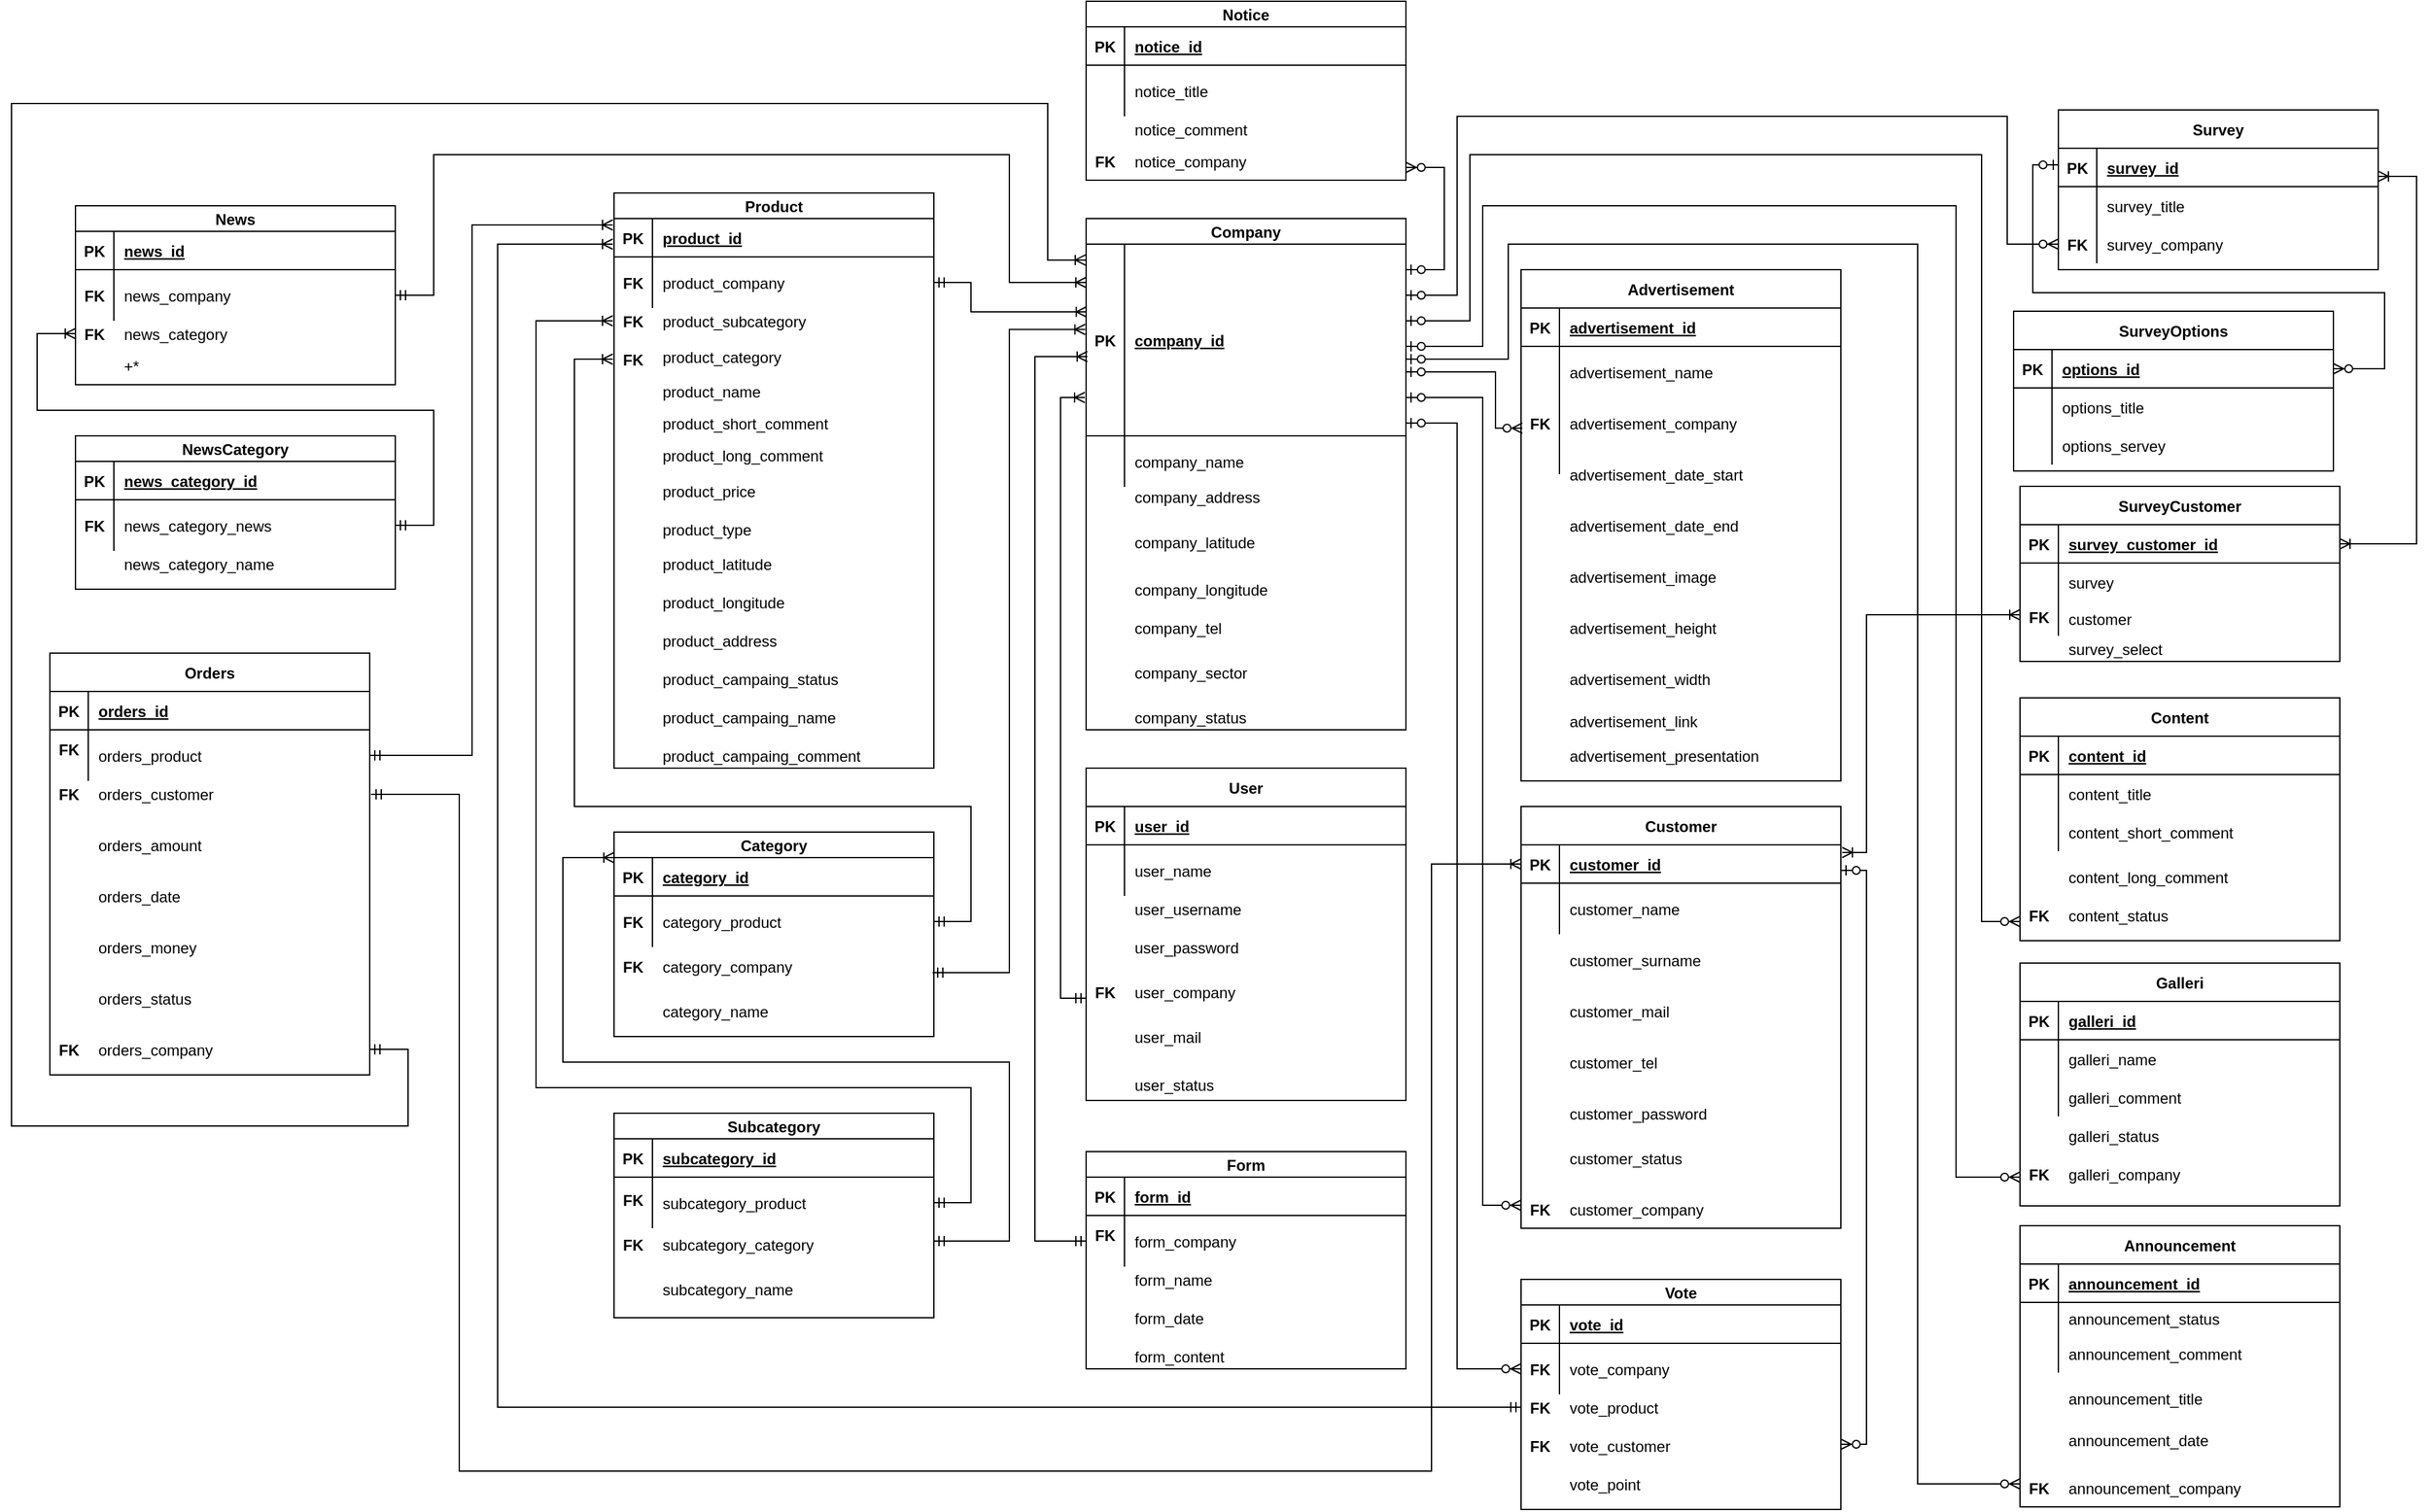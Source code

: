 <mxfile version="15.5.0" type="device"><diagram id="R2lEEEUBdFMjLlhIrx00" name="Page-1"><mxGraphModel dx="4070" dy="2387" grid="1" gridSize="10" guides="1" tooltips="1" connect="1" arrows="1" fold="1" page="1" pageScale="1" pageWidth="850" pageHeight="1100" math="0" shadow="0" extFonts="Permanent Marker^https://fonts.googleapis.com/css?family=Permanent+Marker"><root><mxCell id="0"/><mxCell id="1" parent="0"/><mxCell id="C-vyLk0tnHw3VtMMgP7b-2" value="Advertisement" style="shape=table;startSize=30;container=1;collapsible=1;childLayout=tableLayout;fixedRows=1;rowLines=0;fontStyle=1;align=center;resizeLast=1;" parent="1" vertex="1"><mxGeometry x="-330" y="130" width="250" height="400" as="geometry"/></mxCell><mxCell id="C-vyLk0tnHw3VtMMgP7b-3" value="" style="shape=partialRectangle;collapsible=0;dropTarget=0;pointerEvents=0;fillColor=none;points=[[0,0.5],[1,0.5]];portConstraint=eastwest;top=0;left=0;right=0;bottom=1;" parent="C-vyLk0tnHw3VtMMgP7b-2" vertex="1"><mxGeometry y="30" width="250" height="30" as="geometry"/></mxCell><mxCell id="C-vyLk0tnHw3VtMMgP7b-4" value="PK" style="shape=partialRectangle;overflow=hidden;connectable=0;fillColor=none;top=0;left=0;bottom=0;right=0;fontStyle=1;" parent="C-vyLk0tnHw3VtMMgP7b-3" vertex="1"><mxGeometry width="30" height="30" as="geometry"><mxRectangle width="30" height="30" as="alternateBounds"/></mxGeometry></mxCell><mxCell id="C-vyLk0tnHw3VtMMgP7b-5" value="advertisement_id" style="shape=partialRectangle;overflow=hidden;connectable=0;fillColor=none;top=0;left=0;bottom=0;right=0;align=left;spacingLeft=6;fontStyle=5;" parent="C-vyLk0tnHw3VtMMgP7b-3" vertex="1"><mxGeometry x="30" width="220" height="30" as="geometry"><mxRectangle width="220" height="30" as="alternateBounds"/></mxGeometry></mxCell><mxCell id="C-vyLk0tnHw3VtMMgP7b-6" value="" style="shape=partialRectangle;collapsible=0;dropTarget=0;pointerEvents=0;fillColor=none;points=[[0,0.5],[1,0.5]];portConstraint=eastwest;top=0;left=0;right=0;bottom=0;" parent="C-vyLk0tnHw3VtMMgP7b-2" vertex="1"><mxGeometry y="60" width="250" height="40" as="geometry"/></mxCell><mxCell id="C-vyLk0tnHw3VtMMgP7b-7" value="" style="shape=partialRectangle;overflow=hidden;connectable=0;fillColor=none;top=0;left=0;bottom=0;right=0;" parent="C-vyLk0tnHw3VtMMgP7b-6" vertex="1"><mxGeometry width="30" height="40" as="geometry"><mxRectangle width="30" height="40" as="alternateBounds"/></mxGeometry></mxCell><mxCell id="C-vyLk0tnHw3VtMMgP7b-8" value="advertisement_name" style="shape=partialRectangle;overflow=hidden;connectable=0;fillColor=none;top=0;left=0;bottom=0;right=0;align=left;spacingLeft=6;" parent="C-vyLk0tnHw3VtMMgP7b-6" vertex="1"><mxGeometry x="30" width="220" height="40" as="geometry"><mxRectangle width="220" height="40" as="alternateBounds"/></mxGeometry></mxCell><mxCell id="C-vyLk0tnHw3VtMMgP7b-9" value="" style="shape=partialRectangle;collapsible=0;dropTarget=0;pointerEvents=0;fillColor=none;points=[[0,0.5],[1,0.5]];portConstraint=eastwest;top=0;left=0;right=0;bottom=0;" parent="C-vyLk0tnHw3VtMMgP7b-2" vertex="1"><mxGeometry y="100" width="250" height="60" as="geometry"/></mxCell><mxCell id="C-vyLk0tnHw3VtMMgP7b-10" value="" style="shape=partialRectangle;overflow=hidden;connectable=0;fillColor=none;top=0;left=0;bottom=0;right=0;" parent="C-vyLk0tnHw3VtMMgP7b-9" vertex="1"><mxGeometry width="30" height="60" as="geometry"><mxRectangle width="30" height="60" as="alternateBounds"/></mxGeometry></mxCell><mxCell id="C-vyLk0tnHw3VtMMgP7b-11" value="" style="shape=partialRectangle;overflow=hidden;connectable=0;fillColor=none;top=0;left=0;bottom=0;right=0;align=left;spacingLeft=6;" parent="C-vyLk0tnHw3VtMMgP7b-9" vertex="1"><mxGeometry x="30" width="220" height="60" as="geometry"><mxRectangle width="220" height="60" as="alternateBounds"/></mxGeometry></mxCell><mxCell id="C-vyLk0tnHw3VtMMgP7b-13" value="Content" style="shape=table;startSize=30;container=1;collapsible=1;childLayout=tableLayout;fixedRows=1;rowLines=0;fontStyle=1;align=center;resizeLast=1;" parent="1" vertex="1"><mxGeometry x="60" y="465" width="250" height="190" as="geometry"/></mxCell><mxCell id="C-vyLk0tnHw3VtMMgP7b-14" value="" style="shape=partialRectangle;collapsible=0;dropTarget=0;pointerEvents=0;fillColor=none;points=[[0,0.5],[1,0.5]];portConstraint=eastwest;top=0;left=0;right=0;bottom=1;" parent="C-vyLk0tnHw3VtMMgP7b-13" vertex="1"><mxGeometry y="30" width="250" height="30" as="geometry"/></mxCell><mxCell id="C-vyLk0tnHw3VtMMgP7b-15" value="PK" style="shape=partialRectangle;overflow=hidden;connectable=0;fillColor=none;top=0;left=0;bottom=0;right=0;fontStyle=1;" parent="C-vyLk0tnHw3VtMMgP7b-14" vertex="1"><mxGeometry width="30" height="30" as="geometry"><mxRectangle width="30" height="30" as="alternateBounds"/></mxGeometry></mxCell><mxCell id="C-vyLk0tnHw3VtMMgP7b-16" value="content_id" style="shape=partialRectangle;overflow=hidden;connectable=0;fillColor=none;top=0;left=0;bottom=0;right=0;align=left;spacingLeft=6;fontStyle=5;" parent="C-vyLk0tnHw3VtMMgP7b-14" vertex="1"><mxGeometry x="30" width="220" height="30" as="geometry"><mxRectangle width="220" height="30" as="alternateBounds"/></mxGeometry></mxCell><mxCell id="C-vyLk0tnHw3VtMMgP7b-17" value="" style="shape=partialRectangle;collapsible=0;dropTarget=0;pointerEvents=0;fillColor=none;points=[[0,0.5],[1,0.5]];portConstraint=eastwest;top=0;left=0;right=0;bottom=0;" parent="C-vyLk0tnHw3VtMMgP7b-13" vertex="1"><mxGeometry y="60" width="250" height="30" as="geometry"/></mxCell><mxCell id="C-vyLk0tnHw3VtMMgP7b-18" value="" style="shape=partialRectangle;overflow=hidden;connectable=0;fillColor=none;top=0;left=0;bottom=0;right=0;" parent="C-vyLk0tnHw3VtMMgP7b-17" vertex="1"><mxGeometry width="30" height="30" as="geometry"><mxRectangle width="30" height="30" as="alternateBounds"/></mxGeometry></mxCell><mxCell id="C-vyLk0tnHw3VtMMgP7b-19" value="content_title" style="shape=partialRectangle;overflow=hidden;connectable=0;fillColor=none;top=0;left=0;bottom=0;right=0;align=left;spacingLeft=6;" parent="C-vyLk0tnHw3VtMMgP7b-17" vertex="1"><mxGeometry x="30" width="220" height="30" as="geometry"><mxRectangle width="220" height="30" as="alternateBounds"/></mxGeometry></mxCell><mxCell id="C-vyLk0tnHw3VtMMgP7b-20" value="" style="shape=partialRectangle;collapsible=0;dropTarget=0;pointerEvents=0;fillColor=none;points=[[0,0.5],[1,0.5]];portConstraint=eastwest;top=0;left=0;right=0;bottom=0;" parent="C-vyLk0tnHw3VtMMgP7b-13" vertex="1"><mxGeometry y="90" width="250" height="30" as="geometry"/></mxCell><mxCell id="C-vyLk0tnHw3VtMMgP7b-21" value="" style="shape=partialRectangle;overflow=hidden;connectable=0;fillColor=none;top=0;left=0;bottom=0;right=0;" parent="C-vyLk0tnHw3VtMMgP7b-20" vertex="1"><mxGeometry width="30" height="30" as="geometry"><mxRectangle width="30" height="30" as="alternateBounds"/></mxGeometry></mxCell><mxCell id="C-vyLk0tnHw3VtMMgP7b-22" value="content_short_comment" style="shape=partialRectangle;overflow=hidden;connectable=0;fillColor=none;top=0;left=0;bottom=0;right=0;align=left;spacingLeft=6;" parent="C-vyLk0tnHw3VtMMgP7b-20" vertex="1"><mxGeometry x="30" width="220" height="30" as="geometry"><mxRectangle width="220" height="30" as="alternateBounds"/></mxGeometry></mxCell><mxCell id="C-vyLk0tnHw3VtMMgP7b-23" value="Company" style="shape=table;startSize=20;container=1;collapsible=1;childLayout=tableLayout;fixedRows=1;rowLines=0;fontStyle=1;align=center;resizeLast=1;" parent="1" vertex="1"><mxGeometry x="-670" y="90" width="250" height="400" as="geometry"/></mxCell><mxCell id="C-vyLk0tnHw3VtMMgP7b-24" value="" style="shape=partialRectangle;collapsible=0;dropTarget=0;pointerEvents=0;fillColor=none;points=[[0,0.5],[1,0.5]];portConstraint=eastwest;top=0;left=0;right=0;bottom=1;" parent="C-vyLk0tnHw3VtMMgP7b-23" vertex="1"><mxGeometry y="20" width="250" height="150" as="geometry"/></mxCell><mxCell id="C-vyLk0tnHw3VtMMgP7b-25" value="PK" style="shape=partialRectangle;overflow=hidden;connectable=0;fillColor=none;top=0;left=0;bottom=0;right=0;fontStyle=1;" parent="C-vyLk0tnHw3VtMMgP7b-24" vertex="1"><mxGeometry width="30" height="150" as="geometry"><mxRectangle width="30" height="150" as="alternateBounds"/></mxGeometry></mxCell><mxCell id="C-vyLk0tnHw3VtMMgP7b-26" value="company_id" style="shape=partialRectangle;overflow=hidden;connectable=0;fillColor=none;top=0;left=0;bottom=0;right=0;align=left;spacingLeft=6;fontStyle=5;" parent="C-vyLk0tnHw3VtMMgP7b-24" vertex="1"><mxGeometry x="30" width="220" height="150" as="geometry"><mxRectangle width="220" height="150" as="alternateBounds"/></mxGeometry></mxCell><mxCell id="C-vyLk0tnHw3VtMMgP7b-27" value="" style="shape=partialRectangle;collapsible=0;dropTarget=0;pointerEvents=0;fillColor=none;points=[[0,0.5],[1,0.5]];portConstraint=eastwest;top=0;left=0;right=0;bottom=0;" parent="C-vyLk0tnHw3VtMMgP7b-23" vertex="1"><mxGeometry y="170" width="250" height="40" as="geometry"/></mxCell><mxCell id="C-vyLk0tnHw3VtMMgP7b-28" value="" style="shape=partialRectangle;overflow=hidden;connectable=0;fillColor=none;top=0;left=0;bottom=0;right=0;" parent="C-vyLk0tnHw3VtMMgP7b-27" vertex="1"><mxGeometry width="30" height="40" as="geometry"><mxRectangle width="30" height="40" as="alternateBounds"/></mxGeometry></mxCell><mxCell id="C-vyLk0tnHw3VtMMgP7b-29" value="company_name" style="shape=partialRectangle;overflow=hidden;connectable=0;fillColor=none;top=0;left=0;bottom=0;right=0;align=left;spacingLeft=6;" parent="C-vyLk0tnHw3VtMMgP7b-27" vertex="1"><mxGeometry x="30" width="220" height="40" as="geometry"><mxRectangle width="220" height="40" as="alternateBounds"/></mxGeometry></mxCell><mxCell id="ybElGN-g8CUvjMPjCyrq-2" value="company_address" style="shape=partialRectangle;overflow=hidden;connectable=0;fillColor=none;top=0;left=0;bottom=0;right=0;align=left;spacingLeft=6;" vertex="1" parent="1"><mxGeometry x="-640" y="287.5" width="220" height="40" as="geometry"><mxRectangle width="220" height="40" as="alternateBounds"/></mxGeometry></mxCell><mxCell id="ybElGN-g8CUvjMPjCyrq-3" value="company_latitude" style="shape=partialRectangle;overflow=hidden;connectable=0;fillColor=none;top=0;left=0;bottom=0;right=0;align=left;spacingLeft=6;" vertex="1" parent="1"><mxGeometry x="-640" y="323" width="220" height="40" as="geometry"><mxRectangle width="220" height="40" as="alternateBounds"/></mxGeometry></mxCell><mxCell id="ybElGN-g8CUvjMPjCyrq-12" value="company_longitude" style="shape=partialRectangle;overflow=hidden;connectable=0;fillColor=none;top=0;left=0;bottom=0;right=0;align=left;spacingLeft=6;" vertex="1" parent="1"><mxGeometry x="-640" y="360" width="220" height="40" as="geometry"><mxRectangle width="220" height="40" as="alternateBounds"/></mxGeometry></mxCell><mxCell id="ybElGN-g8CUvjMPjCyrq-13" value="company_tel" style="shape=partialRectangle;overflow=hidden;connectable=0;fillColor=none;top=0;left=0;bottom=0;right=0;align=left;spacingLeft=6;" vertex="1" parent="1"><mxGeometry x="-640" y="390" width="220" height="40" as="geometry"><mxRectangle width="220" height="40" as="alternateBounds"/></mxGeometry></mxCell><mxCell id="ybElGN-g8CUvjMPjCyrq-14" value="company_sector" style="shape=partialRectangle;overflow=hidden;connectable=0;fillColor=none;top=0;left=0;bottom=0;right=0;align=left;spacingLeft=6;" vertex="1" parent="1"><mxGeometry x="-640" y="425" width="220" height="40" as="geometry"><mxRectangle width="220" height="40" as="alternateBounds"/></mxGeometry></mxCell><mxCell id="ybElGN-g8CUvjMPjCyrq-29" style="edgeStyle=orthogonalEdgeStyle;rounded=0;orthogonalLoop=1;jettySize=auto;html=1;endArrow=ERoneToMany;endFill=0;startArrow=ERmandOne;startFill=0;" edge="1" parent="1" source="ybElGN-g8CUvjMPjCyrq-15"><mxGeometry relative="1" as="geometry"><mxPoint x="-671" y="230" as="targetPoint"/><Array as="points"><mxPoint x="-690" y="700"/><mxPoint x="-690" y="230"/></Array></mxGeometry></mxCell><mxCell id="ybElGN-g8CUvjMPjCyrq-15" value="User" style="shape=table;startSize=30;container=1;collapsible=1;childLayout=tableLayout;fixedRows=1;rowLines=0;fontStyle=1;align=center;resizeLast=1;" vertex="1" parent="1"><mxGeometry x="-670" y="520" width="250" height="260" as="geometry"/></mxCell><mxCell id="ybElGN-g8CUvjMPjCyrq-16" value="" style="shape=partialRectangle;collapsible=0;dropTarget=0;pointerEvents=0;fillColor=none;points=[[0,0.5],[1,0.5]];portConstraint=eastwest;top=0;left=0;right=0;bottom=1;" vertex="1" parent="ybElGN-g8CUvjMPjCyrq-15"><mxGeometry y="30" width="250" height="30" as="geometry"/></mxCell><mxCell id="ybElGN-g8CUvjMPjCyrq-17" value="PK" style="shape=partialRectangle;overflow=hidden;connectable=0;fillColor=none;top=0;left=0;bottom=0;right=0;fontStyle=1;" vertex="1" parent="ybElGN-g8CUvjMPjCyrq-16"><mxGeometry width="30" height="30" as="geometry"><mxRectangle width="30" height="30" as="alternateBounds"/></mxGeometry></mxCell><mxCell id="ybElGN-g8CUvjMPjCyrq-18" value="user_id" style="shape=partialRectangle;overflow=hidden;connectable=0;fillColor=none;top=0;left=0;bottom=0;right=0;align=left;spacingLeft=6;fontStyle=5;" vertex="1" parent="ybElGN-g8CUvjMPjCyrq-16"><mxGeometry x="30" width="220" height="30" as="geometry"><mxRectangle width="220" height="30" as="alternateBounds"/></mxGeometry></mxCell><mxCell id="ybElGN-g8CUvjMPjCyrq-19" value="" style="shape=partialRectangle;collapsible=0;dropTarget=0;pointerEvents=0;fillColor=none;points=[[0,0.5],[1,0.5]];portConstraint=eastwest;top=0;left=0;right=0;bottom=0;" vertex="1" parent="ybElGN-g8CUvjMPjCyrq-15"><mxGeometry y="60" width="250" height="40" as="geometry"/></mxCell><mxCell id="ybElGN-g8CUvjMPjCyrq-20" value="" style="shape=partialRectangle;overflow=hidden;connectable=0;fillColor=none;top=0;left=0;bottom=0;right=0;" vertex="1" parent="ybElGN-g8CUvjMPjCyrq-19"><mxGeometry width="30" height="40" as="geometry"><mxRectangle width="30" height="40" as="alternateBounds"/></mxGeometry></mxCell><mxCell id="ybElGN-g8CUvjMPjCyrq-21" value="user_name" style="shape=partialRectangle;overflow=hidden;connectable=0;fillColor=none;top=0;left=0;bottom=0;right=0;align=left;spacingLeft=6;" vertex="1" parent="ybElGN-g8CUvjMPjCyrq-19"><mxGeometry x="30" width="220" height="40" as="geometry"><mxRectangle width="220" height="40" as="alternateBounds"/></mxGeometry></mxCell><mxCell id="ybElGN-g8CUvjMPjCyrq-22" value="user_username" style="shape=partialRectangle;overflow=hidden;connectable=0;fillColor=none;top=0;left=0;bottom=0;right=0;align=left;spacingLeft=6;" vertex="1" parent="1"><mxGeometry x="-640" y="610" width="220" height="40" as="geometry"><mxRectangle width="220" height="40" as="alternateBounds"/></mxGeometry></mxCell><mxCell id="ybElGN-g8CUvjMPjCyrq-23" value="user_password" style="shape=partialRectangle;overflow=hidden;connectable=0;fillColor=none;top=0;left=0;bottom=0;right=0;align=left;spacingLeft=6;" vertex="1" parent="1"><mxGeometry x="-640" y="640" width="220" height="40" as="geometry"><mxRectangle width="220" height="40" as="alternateBounds"/></mxGeometry></mxCell><mxCell id="ybElGN-g8CUvjMPjCyrq-24" value="user_company" style="shape=partialRectangle;overflow=hidden;connectable=0;fillColor=none;top=0;left=0;bottom=0;right=0;align=left;spacingLeft=6;" vertex="1" parent="1"><mxGeometry x="-640" y="680" width="220" height="30" as="geometry"><mxRectangle width="220" height="40" as="alternateBounds"/></mxGeometry></mxCell><mxCell id="ybElGN-g8CUvjMPjCyrq-30" value="FK" style="shape=partialRectangle;overflow=hidden;connectable=0;fillColor=none;top=0;left=0;bottom=0;right=0;fontStyle=1;" vertex="1" parent="1"><mxGeometry x="-670" y="680" width="30" height="30" as="geometry"><mxRectangle width="30" height="30" as="alternateBounds"/></mxGeometry></mxCell><mxCell id="ybElGN-g8CUvjMPjCyrq-31" value="user_mail" style="shape=partialRectangle;overflow=hidden;connectable=0;fillColor=none;top=0;left=0;bottom=0;right=0;align=left;spacingLeft=6;" vertex="1" parent="1"><mxGeometry x="-640" y="710" width="220" height="40" as="geometry"><mxRectangle width="220" height="40" as="alternateBounds"/></mxGeometry></mxCell><mxCell id="ybElGN-g8CUvjMPjCyrq-32" value="advertisement_presentation" style="shape=partialRectangle;overflow=hidden;connectable=0;fillColor=none;top=0;left=0;bottom=0;right=0;align=left;spacingLeft=6;" vertex="1" parent="1"><mxGeometry x="-300" y="490" width="220" height="40" as="geometry"><mxRectangle width="220" height="40" as="alternateBounds"/></mxGeometry></mxCell><mxCell id="ybElGN-g8CUvjMPjCyrq-33" value="advertisement_date_start" style="shape=partialRectangle;overflow=hidden;connectable=0;fillColor=none;top=0;left=0;bottom=0;right=0;align=left;spacingLeft=6;" vertex="1" parent="1"><mxGeometry x="-300" y="270" width="220" height="40" as="geometry"><mxRectangle width="220" height="40" as="alternateBounds"/></mxGeometry></mxCell><mxCell id="ybElGN-g8CUvjMPjCyrq-34" value="advertisement_date_end" style="shape=partialRectangle;overflow=hidden;connectable=0;fillColor=none;top=0;left=0;bottom=0;right=0;align=left;spacingLeft=6;" vertex="1" parent="1"><mxGeometry x="-300" y="310" width="220" height="40" as="geometry"><mxRectangle width="220" height="40" as="alternateBounds"/></mxGeometry></mxCell><mxCell id="ybElGN-g8CUvjMPjCyrq-35" value="advertisement_image" style="shape=partialRectangle;overflow=hidden;connectable=0;fillColor=none;top=0;left=0;bottom=0;right=0;align=left;spacingLeft=6;shadow=1;" vertex="1" parent="1"><mxGeometry x="-300" y="350" width="220" height="40" as="geometry"><mxRectangle width="220" height="40" as="alternateBounds"/></mxGeometry></mxCell><mxCell id="ybElGN-g8CUvjMPjCyrq-36" value="advertisement_height" style="shape=partialRectangle;overflow=hidden;connectable=0;fillColor=none;top=0;left=0;bottom=0;right=0;align=left;spacingLeft=6;shadow=1;" vertex="1" parent="1"><mxGeometry x="-300" y="390" width="220" height="40" as="geometry"><mxRectangle width="220" height="40" as="alternateBounds"/></mxGeometry></mxCell><mxCell id="ybElGN-g8CUvjMPjCyrq-37" value="advertisement_width" style="shape=partialRectangle;overflow=hidden;connectable=0;fillColor=none;top=0;left=0;bottom=0;right=0;align=left;spacingLeft=6;shadow=1;" vertex="1" parent="1"><mxGeometry x="-300" y="430" width="220" height="40" as="geometry"><mxRectangle width="220" height="40" as="alternateBounds"/></mxGeometry></mxCell><mxCell id="ybElGN-g8CUvjMPjCyrq-38" value="advertisement_link" style="shape=partialRectangle;overflow=hidden;connectable=0;fillColor=none;top=0;left=0;bottom=0;right=0;align=left;spacingLeft=6;shadow=1;" vertex="1" parent="1"><mxGeometry x="-300" y="463" width="220" height="40" as="geometry"><mxRectangle width="220" height="40" as="alternateBounds"/></mxGeometry></mxCell><mxCell id="ybElGN-g8CUvjMPjCyrq-39" value="" style="edgeStyle=orthogonalEdgeStyle;fontSize=12;html=1;endArrow=ERzeroToMany;startArrow=ERzeroToOne;rounded=0;entryX=0.004;entryY=0.4;entryDx=0;entryDy=0;entryPerimeter=0;" edge="1" parent="1" target="C-vyLk0tnHw3VtMMgP7b-9"><mxGeometry width="100" height="100" relative="1" as="geometry"><mxPoint x="-420" y="210" as="sourcePoint"/><mxPoint x="-320" y="110" as="targetPoint"/><Array as="points"><mxPoint x="-350" y="210"/><mxPoint x="-350" y="254"/></Array></mxGeometry></mxCell><mxCell id="ybElGN-g8CUvjMPjCyrq-40" value="content_long_comment" style="shape=partialRectangle;overflow=hidden;connectable=0;fillColor=none;top=0;left=0;bottom=0;right=0;align=left;spacingLeft=6;" vertex="1" parent="1"><mxGeometry x="90" y="590" width="220" height="30" as="geometry"><mxRectangle width="220" height="30" as="alternateBounds"/></mxGeometry></mxCell><mxCell id="ybElGN-g8CUvjMPjCyrq-41" value="content_status" style="shape=partialRectangle;overflow=hidden;connectable=0;fillColor=none;top=0;left=0;bottom=0;right=0;align=left;spacingLeft=6;" vertex="1" parent="1"><mxGeometry x="90" y="620" width="220" height="30" as="geometry"><mxRectangle width="220" height="30" as="alternateBounds"/></mxGeometry></mxCell><mxCell id="ybElGN-g8CUvjMPjCyrq-42" value="user_status" style="shape=partialRectangle;overflow=hidden;connectable=0;fillColor=none;top=0;left=0;bottom=0;right=0;align=left;spacingLeft=6;" vertex="1" parent="1"><mxGeometry x="-640" y="747.5" width="220" height="40" as="geometry"><mxRectangle width="220" height="40" as="alternateBounds"/></mxGeometry></mxCell><mxCell id="ybElGN-g8CUvjMPjCyrq-43" value="company_status" style="shape=partialRectangle;overflow=hidden;connectable=0;fillColor=none;top=0;left=0;bottom=0;right=0;align=left;spacingLeft=6;" vertex="1" parent="1"><mxGeometry x="-640" y="460" width="220" height="40" as="geometry"><mxRectangle width="220" height="40" as="alternateBounds"/></mxGeometry></mxCell><mxCell id="ybElGN-g8CUvjMPjCyrq-46" value="" style="edgeStyle=orthogonalEdgeStyle;fontSize=12;html=1;endArrow=ERzeroToMany;startArrow=ERzeroToOne;rounded=0;elbow=vertical;" edge="1" parent="1"><mxGeometry width="100" height="100" relative="1" as="geometry"><mxPoint x="-420" y="170" as="sourcePoint"/><mxPoint x="60" y="640" as="targetPoint"/><Array as="points"><mxPoint x="-370" y="170"/><mxPoint x="-370" y="40"/><mxPoint x="30" y="40"/><mxPoint x="30" y="640"/></Array></mxGeometry></mxCell><mxCell id="ybElGN-g8CUvjMPjCyrq-47" value="Customer" style="shape=table;startSize=30;container=1;collapsible=1;childLayout=tableLayout;fixedRows=1;rowLines=0;fontStyle=1;align=center;resizeLast=1;" vertex="1" parent="1"><mxGeometry x="-330" y="550" width="250" height="330" as="geometry"/></mxCell><mxCell id="ybElGN-g8CUvjMPjCyrq-48" value="" style="shape=partialRectangle;collapsible=0;dropTarget=0;pointerEvents=0;fillColor=none;points=[[0,0.5],[1,0.5]];portConstraint=eastwest;top=0;left=0;right=0;bottom=1;" vertex="1" parent="ybElGN-g8CUvjMPjCyrq-47"><mxGeometry y="30" width="250" height="30" as="geometry"/></mxCell><mxCell id="ybElGN-g8CUvjMPjCyrq-49" value="PK" style="shape=partialRectangle;overflow=hidden;connectable=0;fillColor=none;top=0;left=0;bottom=0;right=0;fontStyle=1;" vertex="1" parent="ybElGN-g8CUvjMPjCyrq-48"><mxGeometry width="30" height="30" as="geometry"><mxRectangle width="30" height="30" as="alternateBounds"/></mxGeometry></mxCell><mxCell id="ybElGN-g8CUvjMPjCyrq-50" value="customer_id" style="shape=partialRectangle;overflow=hidden;connectable=0;fillColor=none;top=0;left=0;bottom=0;right=0;align=left;spacingLeft=6;fontStyle=5;" vertex="1" parent="ybElGN-g8CUvjMPjCyrq-48"><mxGeometry x="30" width="220" height="30" as="geometry"><mxRectangle width="220" height="30" as="alternateBounds"/></mxGeometry></mxCell><mxCell id="ybElGN-g8CUvjMPjCyrq-51" value="" style="shape=partialRectangle;collapsible=0;dropTarget=0;pointerEvents=0;fillColor=none;points=[[0,0.5],[1,0.5]];portConstraint=eastwest;top=0;left=0;right=0;bottom=0;" vertex="1" parent="ybElGN-g8CUvjMPjCyrq-47"><mxGeometry y="60" width="250" height="40" as="geometry"/></mxCell><mxCell id="ybElGN-g8CUvjMPjCyrq-52" value="" style="shape=partialRectangle;overflow=hidden;connectable=0;fillColor=none;top=0;left=0;bottom=0;right=0;" vertex="1" parent="ybElGN-g8CUvjMPjCyrq-51"><mxGeometry width="30" height="40" as="geometry"><mxRectangle width="30" height="40" as="alternateBounds"/></mxGeometry></mxCell><mxCell id="ybElGN-g8CUvjMPjCyrq-53" value="customer_name" style="shape=partialRectangle;overflow=hidden;connectable=0;fillColor=none;top=0;left=0;bottom=0;right=0;align=left;spacingLeft=6;" vertex="1" parent="ybElGN-g8CUvjMPjCyrq-51"><mxGeometry x="30" width="220" height="40" as="geometry"><mxRectangle width="220" height="40" as="alternateBounds"/></mxGeometry></mxCell><mxCell id="ybElGN-g8CUvjMPjCyrq-54" value="customer_surname" style="shape=partialRectangle;overflow=hidden;connectable=0;fillColor=none;top=0;left=0;bottom=0;right=0;align=left;spacingLeft=6;" vertex="1" parent="1"><mxGeometry x="-300" y="650" width="220" height="40" as="geometry"><mxRectangle width="220" height="40" as="alternateBounds"/></mxGeometry></mxCell><mxCell id="ybElGN-g8CUvjMPjCyrq-55" value="customer_mail" style="shape=partialRectangle;overflow=hidden;connectable=0;fillColor=none;top=0;left=0;bottom=0;right=0;align=left;spacingLeft=6;" vertex="1" parent="1"><mxGeometry x="-300" y="690" width="220" height="40" as="geometry"><mxRectangle width="220" height="40" as="alternateBounds"/></mxGeometry></mxCell><mxCell id="ybElGN-g8CUvjMPjCyrq-56" value="customer_tel" style="shape=partialRectangle;overflow=hidden;connectable=0;fillColor=none;top=0;left=0;bottom=0;right=0;align=left;spacingLeft=6;" vertex="1" parent="1"><mxGeometry x="-300" y="730" width="220" height="40" as="geometry"><mxRectangle width="220" height="40" as="alternateBounds"/></mxGeometry></mxCell><mxCell id="ybElGN-g8CUvjMPjCyrq-57" value="customer_password" style="shape=partialRectangle;overflow=hidden;connectable=0;fillColor=none;top=0;left=0;bottom=0;right=0;align=left;spacingLeft=6;" vertex="1" parent="1"><mxGeometry x="-300" y="770" width="220" height="40" as="geometry"><mxRectangle width="220" height="40" as="alternateBounds"/></mxGeometry></mxCell><mxCell id="ybElGN-g8CUvjMPjCyrq-58" value="customer_status" style="shape=partialRectangle;overflow=hidden;connectable=0;fillColor=none;top=0;left=0;bottom=0;right=0;align=left;spacingLeft=6;" vertex="1" parent="1"><mxGeometry x="-300" y="805" width="220" height="40" as="geometry"><mxRectangle width="220" height="40" as="alternateBounds"/></mxGeometry></mxCell><mxCell id="ybElGN-g8CUvjMPjCyrq-61" value="" style="edgeStyle=orthogonalEdgeStyle;fontSize=12;html=1;endArrow=ERzeroToMany;startArrow=ERzeroToOne;rounded=0;" edge="1" parent="1"><mxGeometry width="100" height="100" relative="1" as="geometry"><mxPoint x="-420" y="250" as="sourcePoint"/><mxPoint x="-330" y="990" as="targetPoint"/><Array as="points"><mxPoint x="-420" y="250"/><mxPoint x="-380" y="250"/><mxPoint x="-380" y="990"/></Array></mxGeometry></mxCell><mxCell id="ybElGN-g8CUvjMPjCyrq-62" value="customer_company" style="shape=partialRectangle;overflow=hidden;connectable=0;fillColor=none;top=0;left=0;bottom=0;right=0;align=left;spacingLeft=6;" vertex="1" parent="1"><mxGeometry x="-300" y="845" width="220" height="40" as="geometry"><mxRectangle width="220" height="40" as="alternateBounds"/></mxGeometry></mxCell><mxCell id="ybElGN-g8CUvjMPjCyrq-63" value="FK" style="shape=partialRectangle;overflow=hidden;connectable=0;fillColor=none;top=0;left=0;bottom=0;right=0;fontStyle=1;" vertex="1" parent="1"><mxGeometry x="-330" y="850" width="30" height="30" as="geometry"><mxRectangle width="30" height="30" as="alternateBounds"/></mxGeometry></mxCell><mxCell id="ybElGN-g8CUvjMPjCyrq-65" value="advertisement_company" style="shape=partialRectangle;overflow=hidden;connectable=0;fillColor=none;top=0;left=0;bottom=0;right=0;align=left;spacingLeft=6;shadow=1;" vertex="1" parent="1"><mxGeometry x="-300" y="230" width="220" height="40" as="geometry"><mxRectangle width="220" height="40" as="alternateBounds"/></mxGeometry></mxCell><mxCell id="ybElGN-g8CUvjMPjCyrq-66" value="FK" style="shape=partialRectangle;overflow=hidden;connectable=0;fillColor=none;top=0;left=0;bottom=0;right=0;fontStyle=1;" vertex="1" parent="1"><mxGeometry x="-330" y="235" width="30" height="30" as="geometry"><mxRectangle width="30" height="30" as="alternateBounds"/></mxGeometry></mxCell><mxCell id="ybElGN-g8CUvjMPjCyrq-68" value="FK" style="shape=partialRectangle;overflow=hidden;connectable=0;fillColor=none;top=0;left=0;bottom=0;right=0;fontStyle=1;" vertex="1" parent="1"><mxGeometry x="60" y="620" width="30" height="30" as="geometry"><mxRectangle width="30" height="30" as="alternateBounds"/></mxGeometry></mxCell><mxCell id="ybElGN-g8CUvjMPjCyrq-69" value="Galleri" style="shape=table;startSize=30;container=1;collapsible=1;childLayout=tableLayout;fixedRows=1;rowLines=0;fontStyle=1;align=center;resizeLast=1;" vertex="1" parent="1"><mxGeometry x="60" y="672.5" width="250" height="190" as="geometry"/></mxCell><mxCell id="ybElGN-g8CUvjMPjCyrq-70" value="" style="shape=partialRectangle;collapsible=0;dropTarget=0;pointerEvents=0;fillColor=none;points=[[0,0.5],[1,0.5]];portConstraint=eastwest;top=0;left=0;right=0;bottom=1;" vertex="1" parent="ybElGN-g8CUvjMPjCyrq-69"><mxGeometry y="30" width="250" height="30" as="geometry"/></mxCell><mxCell id="ybElGN-g8CUvjMPjCyrq-71" value="PK" style="shape=partialRectangle;overflow=hidden;connectable=0;fillColor=none;top=0;left=0;bottom=0;right=0;fontStyle=1;" vertex="1" parent="ybElGN-g8CUvjMPjCyrq-70"><mxGeometry width="30" height="30" as="geometry"><mxRectangle width="30" height="30" as="alternateBounds"/></mxGeometry></mxCell><mxCell id="ybElGN-g8CUvjMPjCyrq-72" value="galleri_id" style="shape=partialRectangle;overflow=hidden;connectable=0;fillColor=none;top=0;left=0;bottom=0;right=0;align=left;spacingLeft=6;fontStyle=5;" vertex="1" parent="ybElGN-g8CUvjMPjCyrq-70"><mxGeometry x="30" width="220" height="30" as="geometry"><mxRectangle width="220" height="30" as="alternateBounds"/></mxGeometry></mxCell><mxCell id="ybElGN-g8CUvjMPjCyrq-73" value="" style="shape=partialRectangle;collapsible=0;dropTarget=0;pointerEvents=0;fillColor=none;points=[[0,0.5],[1,0.5]];portConstraint=eastwest;top=0;left=0;right=0;bottom=0;" vertex="1" parent="ybElGN-g8CUvjMPjCyrq-69"><mxGeometry y="60" width="250" height="30" as="geometry"/></mxCell><mxCell id="ybElGN-g8CUvjMPjCyrq-74" value="" style="shape=partialRectangle;overflow=hidden;connectable=0;fillColor=none;top=0;left=0;bottom=0;right=0;" vertex="1" parent="ybElGN-g8CUvjMPjCyrq-73"><mxGeometry width="30" height="30" as="geometry"><mxRectangle width="30" height="30" as="alternateBounds"/></mxGeometry></mxCell><mxCell id="ybElGN-g8CUvjMPjCyrq-75" value="galleri_name" style="shape=partialRectangle;overflow=hidden;connectable=0;fillColor=none;top=0;left=0;bottom=0;right=0;align=left;spacingLeft=6;" vertex="1" parent="ybElGN-g8CUvjMPjCyrq-73"><mxGeometry x="30" width="220" height="30" as="geometry"><mxRectangle width="220" height="30" as="alternateBounds"/></mxGeometry></mxCell><mxCell id="ybElGN-g8CUvjMPjCyrq-76" value="" style="shape=partialRectangle;collapsible=0;dropTarget=0;pointerEvents=0;fillColor=none;points=[[0,0.5],[1,0.5]];portConstraint=eastwest;top=0;left=0;right=0;bottom=0;" vertex="1" parent="ybElGN-g8CUvjMPjCyrq-69"><mxGeometry y="90" width="250" height="30" as="geometry"/></mxCell><mxCell id="ybElGN-g8CUvjMPjCyrq-77" value="" style="shape=partialRectangle;overflow=hidden;connectable=0;fillColor=none;top=0;left=0;bottom=0;right=0;" vertex="1" parent="ybElGN-g8CUvjMPjCyrq-76"><mxGeometry width="30" height="30" as="geometry"><mxRectangle width="30" height="30" as="alternateBounds"/></mxGeometry></mxCell><mxCell id="ybElGN-g8CUvjMPjCyrq-78" value="galleri_comment" style="shape=partialRectangle;overflow=hidden;connectable=0;fillColor=none;top=0;left=0;bottom=0;right=0;align=left;spacingLeft=6;" vertex="1" parent="ybElGN-g8CUvjMPjCyrq-76"><mxGeometry x="30" width="220" height="30" as="geometry"><mxRectangle width="220" height="30" as="alternateBounds"/></mxGeometry></mxCell><mxCell id="ybElGN-g8CUvjMPjCyrq-79" value="galleri_status" style="shape=partialRectangle;overflow=hidden;connectable=0;fillColor=none;top=0;left=0;bottom=0;right=0;align=left;spacingLeft=6;" vertex="1" parent="1"><mxGeometry x="90" y="792.5" width="220" height="30" as="geometry"><mxRectangle width="220" height="30" as="alternateBounds"/></mxGeometry></mxCell><mxCell id="ybElGN-g8CUvjMPjCyrq-80" value="galleri_company" style="shape=partialRectangle;overflow=hidden;connectable=0;fillColor=none;top=0;left=0;bottom=0;right=0;align=left;spacingLeft=6;" vertex="1" parent="1"><mxGeometry x="90" y="822.5" width="220" height="30" as="geometry"><mxRectangle width="220" height="30" as="alternateBounds"/></mxGeometry></mxCell><mxCell id="ybElGN-g8CUvjMPjCyrq-81" value="FK" style="shape=partialRectangle;overflow=hidden;connectable=0;fillColor=none;top=0;left=0;bottom=0;right=0;fontStyle=1;" vertex="1" parent="1"><mxGeometry x="60" y="822.5" width="30" height="30" as="geometry"><mxRectangle width="30" height="30" as="alternateBounds"/></mxGeometry></mxCell><mxCell id="ybElGN-g8CUvjMPjCyrq-82" value="" style="edgeStyle=orthogonalEdgeStyle;fontSize=12;html=1;endArrow=ERzeroToMany;startArrow=ERzeroToOne;rounded=0;elbow=vertical;" edge="1" parent="1"><mxGeometry width="100" height="100" relative="1" as="geometry"><mxPoint x="-420" y="190" as="sourcePoint"/><mxPoint x="60" y="840" as="targetPoint"/><Array as="points"><mxPoint x="-360" y="190"/><mxPoint x="-360" y="80"/><mxPoint x="10" y="80"/><mxPoint x="10" y="840"/></Array></mxGeometry></mxCell><mxCell id="ybElGN-g8CUvjMPjCyrq-83" value="Announcement" style="shape=table;startSize=30;container=1;collapsible=1;childLayout=tableLayout;fixedRows=1;rowLines=0;fontStyle=1;align=center;resizeLast=1;" vertex="1" parent="1"><mxGeometry x="60" y="878" width="250" height="220" as="geometry"/></mxCell><mxCell id="ybElGN-g8CUvjMPjCyrq-84" value="" style="shape=partialRectangle;collapsible=0;dropTarget=0;pointerEvents=0;fillColor=none;points=[[0,0.5],[1,0.5]];portConstraint=eastwest;top=0;left=0;right=0;bottom=1;" vertex="1" parent="ybElGN-g8CUvjMPjCyrq-83"><mxGeometry y="30" width="250" height="30" as="geometry"/></mxCell><mxCell id="ybElGN-g8CUvjMPjCyrq-85" value="PK" style="shape=partialRectangle;overflow=hidden;connectable=0;fillColor=none;top=0;left=0;bottom=0;right=0;fontStyle=1;" vertex="1" parent="ybElGN-g8CUvjMPjCyrq-84"><mxGeometry width="30" height="30" as="geometry"><mxRectangle width="30" height="30" as="alternateBounds"/></mxGeometry></mxCell><mxCell id="ybElGN-g8CUvjMPjCyrq-86" value="announcement_id" style="shape=partialRectangle;overflow=hidden;connectable=0;fillColor=none;top=0;left=0;bottom=0;right=0;align=left;spacingLeft=6;fontStyle=5;" vertex="1" parent="ybElGN-g8CUvjMPjCyrq-84"><mxGeometry x="30" width="220" height="30" as="geometry"><mxRectangle width="220" height="30" as="alternateBounds"/></mxGeometry></mxCell><mxCell id="ybElGN-g8CUvjMPjCyrq-87" value="" style="shape=partialRectangle;collapsible=0;dropTarget=0;pointerEvents=0;fillColor=none;points=[[0,0.5],[1,0.5]];portConstraint=eastwest;top=0;left=0;right=0;bottom=0;" vertex="1" parent="ybElGN-g8CUvjMPjCyrq-83"><mxGeometry y="60" width="250" height="25" as="geometry"/></mxCell><mxCell id="ybElGN-g8CUvjMPjCyrq-88" value="" style="shape=partialRectangle;overflow=hidden;connectable=0;fillColor=none;top=0;left=0;bottom=0;right=0;" vertex="1" parent="ybElGN-g8CUvjMPjCyrq-87"><mxGeometry width="30" height="25" as="geometry"><mxRectangle width="30" height="25" as="alternateBounds"/></mxGeometry></mxCell><mxCell id="ybElGN-g8CUvjMPjCyrq-89" value="announcement_status" style="shape=partialRectangle;overflow=hidden;connectable=0;fillColor=none;top=0;left=0;bottom=0;right=0;align=left;spacingLeft=6;" vertex="1" parent="ybElGN-g8CUvjMPjCyrq-87"><mxGeometry x="30" width="220" height="25" as="geometry"><mxRectangle width="220" height="25" as="alternateBounds"/></mxGeometry></mxCell><mxCell id="ybElGN-g8CUvjMPjCyrq-90" value="" style="shape=partialRectangle;collapsible=0;dropTarget=0;pointerEvents=0;fillColor=none;points=[[0,0.5],[1,0.5]];portConstraint=eastwest;top=0;left=0;right=0;bottom=0;" vertex="1" parent="ybElGN-g8CUvjMPjCyrq-83"><mxGeometry y="85" width="250" height="30" as="geometry"/></mxCell><mxCell id="ybElGN-g8CUvjMPjCyrq-91" value="" style="shape=partialRectangle;overflow=hidden;connectable=0;fillColor=none;top=0;left=0;bottom=0;right=0;" vertex="1" parent="ybElGN-g8CUvjMPjCyrq-90"><mxGeometry width="30" height="30" as="geometry"><mxRectangle width="30" height="30" as="alternateBounds"/></mxGeometry></mxCell><mxCell id="ybElGN-g8CUvjMPjCyrq-92" value="announcement_comment" style="shape=partialRectangle;overflow=hidden;connectable=0;fillColor=none;top=0;left=0;bottom=0;right=0;align=left;spacingLeft=6;" vertex="1" parent="ybElGN-g8CUvjMPjCyrq-90"><mxGeometry x="30" width="220" height="30" as="geometry"><mxRectangle width="220" height="30" as="alternateBounds"/></mxGeometry></mxCell><mxCell id="ybElGN-g8CUvjMPjCyrq-93" value="announcement_title" style="shape=partialRectangle;overflow=hidden;connectable=0;fillColor=none;top=0;left=0;bottom=0;right=0;align=left;spacingLeft=6;" vertex="1" parent="1"><mxGeometry x="90" y="998" width="220" height="30" as="geometry"><mxRectangle width="220" height="30" as="alternateBounds"/></mxGeometry></mxCell><mxCell id="ybElGN-g8CUvjMPjCyrq-94" value="announcement_date" style="shape=partialRectangle;overflow=hidden;connectable=0;fillColor=none;top=0;left=0;bottom=0;right=0;align=left;spacingLeft=6;" vertex="1" parent="1"><mxGeometry x="90" y="1028" width="220" height="35" as="geometry"><mxRectangle width="220" height="30" as="alternateBounds"/></mxGeometry></mxCell><mxCell id="ybElGN-g8CUvjMPjCyrq-95" value="FK" style="shape=partialRectangle;overflow=hidden;connectable=0;fillColor=none;top=0;left=0;bottom=0;right=0;fontStyle=1;" vertex="1" parent="1"><mxGeometry x="60" y="1068" width="30" height="30" as="geometry"><mxRectangle width="30" height="30" as="alternateBounds"/></mxGeometry></mxCell><mxCell id="ybElGN-g8CUvjMPjCyrq-98" value="announcement_company" style="shape=partialRectangle;overflow=hidden;connectable=0;fillColor=none;top=0;left=0;bottom=0;right=0;align=left;spacingLeft=6;" vertex="1" parent="1"><mxGeometry x="90" y="1065.5" width="220" height="35" as="geometry"><mxRectangle width="220" height="30" as="alternateBounds"/></mxGeometry></mxCell><mxCell id="ybElGN-g8CUvjMPjCyrq-99" value="" style="edgeStyle=orthogonalEdgeStyle;fontSize=12;html=1;endArrow=ERzeroToMany;startArrow=ERzeroToOne;rounded=0;elbow=vertical;" edge="1" parent="1"><mxGeometry width="100" height="100" relative="1" as="geometry"><mxPoint x="-420" y="200" as="sourcePoint"/><mxPoint x="60" y="1080" as="targetPoint"/><Array as="points"><mxPoint x="-340" y="200"/><mxPoint x="-340" y="110"/><mxPoint x="-20" y="110"/><mxPoint x="-20" y="1080"/></Array></mxGeometry></mxCell><mxCell id="ybElGN-g8CUvjMPjCyrq-101" value="Product" style="shape=table;startSize=20;container=1;collapsible=1;childLayout=tableLayout;fixedRows=1;rowLines=0;fontStyle=1;align=center;resizeLast=1;" vertex="1" parent="1"><mxGeometry x="-1039" y="70" width="250" height="450" as="geometry"/></mxCell><mxCell id="ybElGN-g8CUvjMPjCyrq-102" value="" style="shape=partialRectangle;collapsible=0;dropTarget=0;pointerEvents=0;fillColor=none;points=[[0,0.5],[1,0.5]];portConstraint=eastwest;top=0;left=0;right=0;bottom=1;" vertex="1" parent="ybElGN-g8CUvjMPjCyrq-101"><mxGeometry y="20" width="250" height="30" as="geometry"/></mxCell><mxCell id="ybElGN-g8CUvjMPjCyrq-103" value="PK" style="shape=partialRectangle;overflow=hidden;connectable=0;fillColor=none;top=0;left=0;bottom=0;right=0;fontStyle=1;" vertex="1" parent="ybElGN-g8CUvjMPjCyrq-102"><mxGeometry width="30" height="30" as="geometry"><mxRectangle width="30" height="30" as="alternateBounds"/></mxGeometry></mxCell><mxCell id="ybElGN-g8CUvjMPjCyrq-104" value="product_id" style="shape=partialRectangle;overflow=hidden;connectable=0;fillColor=none;top=0;left=0;bottom=0;right=0;align=left;spacingLeft=6;fontStyle=5;" vertex="1" parent="ybElGN-g8CUvjMPjCyrq-102"><mxGeometry x="30" width="220" height="30" as="geometry"><mxRectangle width="220" height="30" as="alternateBounds"/></mxGeometry></mxCell><mxCell id="ybElGN-g8CUvjMPjCyrq-105" value="" style="shape=partialRectangle;collapsible=0;dropTarget=0;pointerEvents=0;fillColor=none;points=[[0,0.5],[1,0.5]];portConstraint=eastwest;top=0;left=0;right=0;bottom=0;" vertex="1" parent="ybElGN-g8CUvjMPjCyrq-101"><mxGeometry y="50" width="250" height="40" as="geometry"/></mxCell><mxCell id="ybElGN-g8CUvjMPjCyrq-106" value="" style="shape=partialRectangle;overflow=hidden;connectable=0;fillColor=none;top=0;left=0;bottom=0;right=0;" vertex="1" parent="ybElGN-g8CUvjMPjCyrq-105"><mxGeometry width="30" height="40" as="geometry"><mxRectangle width="30" height="40" as="alternateBounds"/></mxGeometry></mxCell><mxCell id="ybElGN-g8CUvjMPjCyrq-107" value="product_company" style="shape=partialRectangle;overflow=hidden;connectable=0;fillColor=none;top=0;left=0;bottom=0;right=0;align=left;spacingLeft=6;" vertex="1" parent="ybElGN-g8CUvjMPjCyrq-105"><mxGeometry x="30" width="220" height="40" as="geometry"><mxRectangle width="220" height="40" as="alternateBounds"/></mxGeometry></mxCell><mxCell id="ybElGN-g8CUvjMPjCyrq-108" style="edgeStyle=orthogonalEdgeStyle;rounded=0;orthogonalLoop=1;jettySize=auto;html=1;endArrow=ERoneToMany;endFill=0;startArrow=ERmandOne;startFill=0;exitX=1;exitY=0.5;exitDx=0;exitDy=0;entryX=0.001;entryY=0.35;entryDx=0;entryDy=0;entryPerimeter=0;" edge="1" parent="1" source="ybElGN-g8CUvjMPjCyrq-105" target="C-vyLk0tnHw3VtMMgP7b-24"><mxGeometry relative="1" as="geometry"><mxPoint x="-1030" y="220" as="sourcePoint"/><mxPoint x="-670" y="170" as="targetPoint"/><Array as="points"><mxPoint x="-760" y="140"/><mxPoint x="-760" y="163"/><mxPoint x="-670" y="163"/></Array></mxGeometry></mxCell><mxCell id="ybElGN-g8CUvjMPjCyrq-109" value="Category" style="shape=table;startSize=20;container=1;collapsible=1;childLayout=tableLayout;fixedRows=1;rowLines=0;fontStyle=1;align=center;resizeLast=1;" vertex="1" parent="1"><mxGeometry x="-1039" y="570" width="250" height="160" as="geometry"/></mxCell><mxCell id="ybElGN-g8CUvjMPjCyrq-110" value="" style="shape=partialRectangle;collapsible=0;dropTarget=0;pointerEvents=0;fillColor=none;points=[[0,0.5],[1,0.5]];portConstraint=eastwest;top=0;left=0;right=0;bottom=1;" vertex="1" parent="ybElGN-g8CUvjMPjCyrq-109"><mxGeometry y="20" width="250" height="30" as="geometry"/></mxCell><mxCell id="ybElGN-g8CUvjMPjCyrq-111" value="PK" style="shape=partialRectangle;overflow=hidden;connectable=0;fillColor=none;top=0;left=0;bottom=0;right=0;fontStyle=1;" vertex="1" parent="ybElGN-g8CUvjMPjCyrq-110"><mxGeometry width="30" height="30" as="geometry"><mxRectangle width="30" height="30" as="alternateBounds"/></mxGeometry></mxCell><mxCell id="ybElGN-g8CUvjMPjCyrq-112" value="category_id" style="shape=partialRectangle;overflow=hidden;connectable=0;fillColor=none;top=0;left=0;bottom=0;right=0;align=left;spacingLeft=6;fontStyle=5;" vertex="1" parent="ybElGN-g8CUvjMPjCyrq-110"><mxGeometry x="30" width="220" height="30" as="geometry"><mxRectangle width="220" height="30" as="alternateBounds"/></mxGeometry></mxCell><mxCell id="ybElGN-g8CUvjMPjCyrq-113" value="" style="shape=partialRectangle;collapsible=0;dropTarget=0;pointerEvents=0;fillColor=none;points=[[0,0.5],[1,0.5]];portConstraint=eastwest;top=0;left=0;right=0;bottom=0;" vertex="1" parent="ybElGN-g8CUvjMPjCyrq-109"><mxGeometry y="50" width="250" height="40" as="geometry"/></mxCell><mxCell id="ybElGN-g8CUvjMPjCyrq-114" value="" style="shape=partialRectangle;overflow=hidden;connectable=0;fillColor=none;top=0;left=0;bottom=0;right=0;" vertex="1" parent="ybElGN-g8CUvjMPjCyrq-113"><mxGeometry width="30" height="40" as="geometry"><mxRectangle width="30" height="40" as="alternateBounds"/></mxGeometry></mxCell><mxCell id="ybElGN-g8CUvjMPjCyrq-115" value="category_product" style="shape=partialRectangle;overflow=hidden;connectable=0;fillColor=none;top=0;left=0;bottom=0;right=0;align=left;spacingLeft=6;" vertex="1" parent="ybElGN-g8CUvjMPjCyrq-113"><mxGeometry x="30" width="220" height="40" as="geometry"><mxRectangle width="220" height="40" as="alternateBounds"/></mxGeometry></mxCell><mxCell id="ybElGN-g8CUvjMPjCyrq-116" style="edgeStyle=orthogonalEdgeStyle;rounded=0;orthogonalLoop=1;jettySize=auto;html=1;endArrow=ERoneToMany;endFill=0;startArrow=ERmandOne;startFill=0;entryX=-0.003;entryY=0.445;entryDx=0;entryDy=0;entryPerimeter=0;" edge="1" parent="1" target="C-vyLk0tnHw3VtMMgP7b-24"><mxGeometry relative="1" as="geometry"><mxPoint x="-790" y="680" as="sourcePoint"/><mxPoint x="-670" y="180" as="targetPoint"/><Array as="points"><mxPoint x="-730" y="680"/><mxPoint x="-730" y="177"/></Array></mxGeometry></mxCell><mxCell id="ybElGN-g8CUvjMPjCyrq-117" value="FK" style="shape=partialRectangle;overflow=hidden;connectable=0;fillColor=none;top=0;left=0;bottom=0;right=0;fontStyle=1;" vertex="1" parent="1"><mxGeometry x="-1039" y="125" width="30" height="30" as="geometry"><mxRectangle width="30" height="30" as="alternateBounds"/></mxGeometry></mxCell><mxCell id="ybElGN-g8CUvjMPjCyrq-118" value="FK" style="shape=partialRectangle;overflow=hidden;connectable=0;fillColor=none;top=0;left=0;bottom=0;right=0;fontStyle=1;" vertex="1" parent="1"><mxGeometry x="-1039" y="625" width="30" height="30" as="geometry"><mxRectangle width="30" height="30" as="alternateBounds"/></mxGeometry></mxCell><mxCell id="ybElGN-g8CUvjMPjCyrq-119" value="Subcategory" style="shape=table;startSize=20;container=1;collapsible=1;childLayout=tableLayout;fixedRows=1;rowLines=0;fontStyle=1;align=center;resizeLast=1;" vertex="1" parent="1"><mxGeometry x="-1039" y="790" width="250" height="160" as="geometry"/></mxCell><mxCell id="ybElGN-g8CUvjMPjCyrq-120" value="" style="shape=partialRectangle;collapsible=0;dropTarget=0;pointerEvents=0;fillColor=none;points=[[0,0.5],[1,0.5]];portConstraint=eastwest;top=0;left=0;right=0;bottom=1;" vertex="1" parent="ybElGN-g8CUvjMPjCyrq-119"><mxGeometry y="20" width="250" height="30" as="geometry"/></mxCell><mxCell id="ybElGN-g8CUvjMPjCyrq-121" value="PK" style="shape=partialRectangle;overflow=hidden;connectable=0;fillColor=none;top=0;left=0;bottom=0;right=0;fontStyle=1;" vertex="1" parent="ybElGN-g8CUvjMPjCyrq-120"><mxGeometry width="30" height="30" as="geometry"><mxRectangle width="30" height="30" as="alternateBounds"/></mxGeometry></mxCell><mxCell id="ybElGN-g8CUvjMPjCyrq-122" value="subcategory_id" style="shape=partialRectangle;overflow=hidden;connectable=0;fillColor=none;top=0;left=0;bottom=0;right=0;align=left;spacingLeft=6;fontStyle=5;" vertex="1" parent="ybElGN-g8CUvjMPjCyrq-120"><mxGeometry x="30" width="220" height="30" as="geometry"><mxRectangle width="220" height="30" as="alternateBounds"/></mxGeometry></mxCell><mxCell id="ybElGN-g8CUvjMPjCyrq-123" value="" style="shape=partialRectangle;collapsible=0;dropTarget=0;pointerEvents=0;fillColor=none;points=[[0,0.5],[1,0.5]];portConstraint=eastwest;top=0;left=0;right=0;bottom=0;" vertex="1" parent="ybElGN-g8CUvjMPjCyrq-119"><mxGeometry y="50" width="250" height="40" as="geometry"/></mxCell><mxCell id="ybElGN-g8CUvjMPjCyrq-124" value="" style="shape=partialRectangle;overflow=hidden;connectable=0;fillColor=none;top=0;left=0;bottom=0;right=0;" vertex="1" parent="ybElGN-g8CUvjMPjCyrq-123"><mxGeometry width="30" height="40" as="geometry"><mxRectangle width="30" height="40" as="alternateBounds"/></mxGeometry></mxCell><mxCell id="ybElGN-g8CUvjMPjCyrq-125" value="subcategory_product" style="shape=partialRectangle;overflow=hidden;connectable=0;fillColor=none;top=0;left=0;bottom=0;right=0;align=left;spacingLeft=6;" vertex="1" parent="ybElGN-g8CUvjMPjCyrq-123"><mxGeometry x="30" width="220" height="40" as="geometry"><mxRectangle width="220" height="40" as="alternateBounds"/></mxGeometry></mxCell><mxCell id="ybElGN-g8CUvjMPjCyrq-126" value="FK" style="shape=partialRectangle;overflow=hidden;connectable=0;fillColor=none;top=0;left=0;bottom=0;right=0;fontStyle=1;" vertex="1" parent="1"><mxGeometry x="-1039" y="842.5" width="30" height="30" as="geometry"><mxRectangle width="30" height="30" as="alternateBounds"/></mxGeometry></mxCell><mxCell id="ybElGN-g8CUvjMPjCyrq-127" style="edgeStyle=orthogonalEdgeStyle;rounded=0;orthogonalLoop=1;jettySize=auto;html=1;endArrow=ERoneToMany;endFill=0;startArrow=ERmandOne;startFill=0;entryX=0;entryY=0.5;entryDx=0;entryDy=0;" edge="1" parent="1"><mxGeometry relative="1" as="geometry"><mxPoint x="-789" y="890" as="sourcePoint"/><mxPoint x="-1039" y="590" as="targetPoint"/><Array as="points"><mxPoint x="-730" y="890"/><mxPoint x="-730" y="750"/><mxPoint x="-1079" y="750"/><mxPoint x="-1079" y="590"/></Array></mxGeometry></mxCell><mxCell id="ybElGN-g8CUvjMPjCyrq-128" value="product_subcategory" style="shape=partialRectangle;overflow=hidden;connectable=0;fillColor=none;top=0;left=0;bottom=0;right=0;align=left;spacingLeft=6;" vertex="1" parent="1"><mxGeometry x="-1009" y="150" width="220" height="40" as="geometry"><mxRectangle width="220" height="40" as="alternateBounds"/></mxGeometry></mxCell><mxCell id="ybElGN-g8CUvjMPjCyrq-129" value="product_category" style="shape=partialRectangle;overflow=hidden;connectable=0;fillColor=none;top=0;left=0;bottom=0;right=0;align=left;spacingLeft=6;" vertex="1" parent="1"><mxGeometry x="-1009" y="178" width="220" height="40" as="geometry"><mxRectangle width="220" height="40" as="alternateBounds"/></mxGeometry></mxCell><mxCell id="ybElGN-g8CUvjMPjCyrq-130" value="category_company" style="shape=partialRectangle;overflow=hidden;connectable=0;fillColor=none;top=0;left=0;bottom=0;right=0;align=left;spacingLeft=6;" vertex="1" parent="1"><mxGeometry x="-1009" y="655" width="220" height="40" as="geometry"><mxRectangle width="220" height="40" as="alternateBounds"/></mxGeometry></mxCell><mxCell id="ybElGN-g8CUvjMPjCyrq-131" value="FK" style="shape=partialRectangle;overflow=hidden;connectable=0;fillColor=none;top=0;left=0;bottom=0;right=0;fontStyle=1;" vertex="1" parent="1"><mxGeometry x="-1039" y="660" width="30" height="30" as="geometry"><mxRectangle width="30" height="30" as="alternateBounds"/></mxGeometry></mxCell><mxCell id="ybElGN-g8CUvjMPjCyrq-132" value="subcategory_category" style="shape=partialRectangle;overflow=hidden;connectable=0;fillColor=none;top=0;left=0;bottom=0;right=0;align=left;spacingLeft=6;" vertex="1" parent="1"><mxGeometry x="-1009" y="872.5" width="220" height="40" as="geometry"><mxRectangle width="220" height="40" as="alternateBounds"/></mxGeometry></mxCell><mxCell id="ybElGN-g8CUvjMPjCyrq-133" value="FK" style="shape=partialRectangle;overflow=hidden;connectable=0;fillColor=none;top=0;left=0;bottom=0;right=0;fontStyle=1;" vertex="1" parent="1"><mxGeometry x="-1039" y="877.5" width="30" height="30" as="geometry"><mxRectangle width="30" height="30" as="alternateBounds"/></mxGeometry></mxCell><mxCell id="ybElGN-g8CUvjMPjCyrq-134" style="edgeStyle=orthogonalEdgeStyle;rounded=0;orthogonalLoop=1;jettySize=auto;html=1;endArrow=ERoneToMany;endFill=0;startArrow=ERmandOne;startFill=0;exitX=1;exitY=0.5;exitDx=0;exitDy=0;" edge="1" parent="1" source="ybElGN-g8CUvjMPjCyrq-113"><mxGeometry relative="1" as="geometry"><mxPoint x="-790" y="645" as="sourcePoint"/><mxPoint x="-1040" y="200" as="targetPoint"/><Array as="points"><mxPoint x="-760" y="640"/><mxPoint x="-760" y="550"/><mxPoint x="-1070" y="550"/><mxPoint x="-1070" y="200"/></Array></mxGeometry></mxCell><mxCell id="ybElGN-g8CUvjMPjCyrq-135" style="edgeStyle=orthogonalEdgeStyle;rounded=0;orthogonalLoop=1;jettySize=auto;html=1;endArrow=ERoneToMany;endFill=0;startArrow=ERmandOne;startFill=0;exitX=1;exitY=0.5;exitDx=0;exitDy=0;" edge="1" parent="1" source="ybElGN-g8CUvjMPjCyrq-123"><mxGeometry relative="1" as="geometry"><mxPoint x="-780" y="790" as="sourcePoint"/><mxPoint x="-1040" y="170" as="targetPoint"/><Array as="points"><mxPoint x="-760" y="860"/><mxPoint x="-760" y="770"/><mxPoint x="-1100" y="770"/><mxPoint x="-1100" y="170"/></Array></mxGeometry></mxCell><mxCell id="ybElGN-g8CUvjMPjCyrq-136" value="FK" style="shape=partialRectangle;overflow=hidden;connectable=0;fillColor=none;top=0;left=0;bottom=0;right=0;fontStyle=1;" vertex="1" parent="1"><mxGeometry x="-1039" y="155" width="30" height="30" as="geometry"><mxRectangle width="30" height="30" as="alternateBounds"/></mxGeometry></mxCell><mxCell id="ybElGN-g8CUvjMPjCyrq-137" value="FK" style="shape=partialRectangle;overflow=hidden;connectable=0;fillColor=none;top=0;left=0;bottom=0;right=0;fontStyle=1;" vertex="1" parent="1"><mxGeometry x="-1039" y="185" width="30" height="30" as="geometry"><mxRectangle width="30" height="30" as="alternateBounds"/></mxGeometry></mxCell><mxCell id="ybElGN-g8CUvjMPjCyrq-138" value="product_name" style="shape=partialRectangle;overflow=hidden;connectable=0;fillColor=none;top=0;left=0;bottom=0;right=0;align=left;spacingLeft=6;" vertex="1" parent="1"><mxGeometry x="-1009" y="205" width="220" height="40" as="geometry"><mxRectangle width="220" height="40" as="alternateBounds"/></mxGeometry></mxCell><mxCell id="ybElGN-g8CUvjMPjCyrq-139" value="product_long_comment" style="shape=partialRectangle;overflow=hidden;connectable=0;fillColor=none;top=0;left=0;bottom=0;right=0;align=left;spacingLeft=6;" vertex="1" parent="1"><mxGeometry x="-1009" y="255" width="220" height="40" as="geometry"><mxRectangle width="220" height="40" as="alternateBounds"/></mxGeometry></mxCell><mxCell id="ybElGN-g8CUvjMPjCyrq-140" value="product_price" style="shape=partialRectangle;overflow=hidden;connectable=0;fillColor=none;top=0;left=0;bottom=0;right=0;align=left;spacingLeft=6;" vertex="1" parent="1"><mxGeometry x="-1009" y="283" width="220" height="40" as="geometry"><mxRectangle width="220" height="40" as="alternateBounds"/></mxGeometry></mxCell><mxCell id="ybElGN-g8CUvjMPjCyrq-142" value="product_type" style="shape=partialRectangle;overflow=hidden;connectable=0;fillColor=none;top=0;left=0;bottom=0;right=0;align=left;spacingLeft=6;" vertex="1" parent="1"><mxGeometry x="-1009" y="313" width="220" height="40" as="geometry"><mxRectangle width="220" height="40" as="alternateBounds"/></mxGeometry></mxCell><mxCell id="ybElGN-g8CUvjMPjCyrq-143" value="product_short_comment" style="shape=partialRectangle;overflow=hidden;connectable=0;fillColor=none;top=0;left=0;bottom=0;right=0;align=left;spacingLeft=6;" vertex="1" parent="1"><mxGeometry x="-1009" y="230" width="220" height="40" as="geometry"><mxRectangle width="220" height="40" as="alternateBounds"/></mxGeometry></mxCell><mxCell id="ybElGN-g8CUvjMPjCyrq-144" value="product_latitude" style="shape=partialRectangle;overflow=hidden;connectable=0;fillColor=none;top=0;left=0;bottom=0;right=0;align=left;spacingLeft=6;" vertex="1" parent="1"><mxGeometry x="-1009" y="340" width="220" height="40" as="geometry"><mxRectangle width="220" height="40" as="alternateBounds"/></mxGeometry></mxCell><mxCell id="ybElGN-g8CUvjMPjCyrq-145" value="product_campaing_status" style="shape=partialRectangle;overflow=hidden;connectable=0;fillColor=none;top=0;left=0;bottom=0;right=0;align=left;spacingLeft=6;" vertex="1" parent="1"><mxGeometry x="-1009" y="430" width="220" height="40" as="geometry"><mxRectangle width="220" height="40" as="alternateBounds"/></mxGeometry></mxCell><mxCell id="ybElGN-g8CUvjMPjCyrq-149" value="product_campaing_name" style="shape=partialRectangle;overflow=hidden;connectable=0;fillColor=none;top=0;left=0;bottom=0;right=0;align=left;spacingLeft=6;" vertex="1" parent="1"><mxGeometry x="-1009" y="460" width="220" height="40" as="geometry"><mxRectangle width="220" height="40" as="alternateBounds"/></mxGeometry></mxCell><mxCell id="ybElGN-g8CUvjMPjCyrq-150" value="product_campaing_comment" style="shape=partialRectangle;overflow=hidden;connectable=0;fillColor=none;top=0;left=0;bottom=0;right=0;align=left;spacingLeft=6;" vertex="1" parent="1"><mxGeometry x="-1009" y="490" width="220" height="40" as="geometry"><mxRectangle width="220" height="40" as="alternateBounds"/></mxGeometry></mxCell><mxCell id="ybElGN-g8CUvjMPjCyrq-152" value="product_longitude" style="shape=partialRectangle;overflow=hidden;connectable=0;fillColor=none;top=0;left=0;bottom=0;right=0;align=left;spacingLeft=6;" vertex="1" parent="1"><mxGeometry x="-1009" y="370" width="220" height="40" as="geometry"><mxRectangle width="220" height="40" as="alternateBounds"/></mxGeometry></mxCell><mxCell id="ybElGN-g8CUvjMPjCyrq-153" value="product_address" style="shape=partialRectangle;overflow=hidden;connectable=0;fillColor=none;top=0;left=0;bottom=0;right=0;align=left;spacingLeft=6;" vertex="1" parent="1"><mxGeometry x="-1009" y="400" width="220" height="40" as="geometry"><mxRectangle width="220" height="40" as="alternateBounds"/></mxGeometry></mxCell><mxCell id="ybElGN-g8CUvjMPjCyrq-154" value="subcategory_name" style="shape=partialRectangle;overflow=hidden;connectable=0;fillColor=none;top=0;left=0;bottom=0;right=0;align=left;spacingLeft=6;" vertex="1" parent="1"><mxGeometry x="-1009" y="907.5" width="220" height="40" as="geometry"><mxRectangle width="220" height="40" as="alternateBounds"/></mxGeometry></mxCell><mxCell id="ybElGN-g8CUvjMPjCyrq-155" value="category_name" style="shape=partialRectangle;overflow=hidden;connectable=0;fillColor=none;top=0;left=0;bottom=0;right=0;align=left;spacingLeft=6;" vertex="1" parent="1"><mxGeometry x="-1009" y="690" width="220" height="40" as="geometry"><mxRectangle width="220" height="40" as="alternateBounds"/></mxGeometry></mxCell><mxCell id="ybElGN-g8CUvjMPjCyrq-158" value="Form" style="shape=table;startSize=20;container=1;collapsible=1;childLayout=tableLayout;fixedRows=1;rowLines=0;fontStyle=1;align=center;resizeLast=1;" vertex="1" parent="1"><mxGeometry x="-670" y="820" width="250" height="170" as="geometry"/></mxCell><mxCell id="ybElGN-g8CUvjMPjCyrq-159" value="" style="shape=partialRectangle;collapsible=0;dropTarget=0;pointerEvents=0;fillColor=none;points=[[0,0.5],[1,0.5]];portConstraint=eastwest;top=0;left=0;right=0;bottom=1;" vertex="1" parent="ybElGN-g8CUvjMPjCyrq-158"><mxGeometry y="20" width="250" height="30" as="geometry"/></mxCell><mxCell id="ybElGN-g8CUvjMPjCyrq-160" value="PK" style="shape=partialRectangle;overflow=hidden;connectable=0;fillColor=none;top=0;left=0;bottom=0;right=0;fontStyle=1;" vertex="1" parent="ybElGN-g8CUvjMPjCyrq-159"><mxGeometry width="30" height="30" as="geometry"><mxRectangle width="30" height="30" as="alternateBounds"/></mxGeometry></mxCell><mxCell id="ybElGN-g8CUvjMPjCyrq-161" value="form_id" style="shape=partialRectangle;overflow=hidden;connectable=0;fillColor=none;top=0;left=0;bottom=0;right=0;align=left;spacingLeft=6;fontStyle=5;" vertex="1" parent="ybElGN-g8CUvjMPjCyrq-159"><mxGeometry x="30" width="220" height="30" as="geometry"><mxRectangle width="220" height="30" as="alternateBounds"/></mxGeometry></mxCell><mxCell id="ybElGN-g8CUvjMPjCyrq-162" value="" style="shape=partialRectangle;collapsible=0;dropTarget=0;pointerEvents=0;fillColor=none;points=[[0,0.5],[1,0.5]];portConstraint=eastwest;top=0;left=0;right=0;bottom=0;" vertex="1" parent="ybElGN-g8CUvjMPjCyrq-158"><mxGeometry y="50" width="250" height="40" as="geometry"/></mxCell><mxCell id="ybElGN-g8CUvjMPjCyrq-163" value="" style="shape=partialRectangle;overflow=hidden;connectable=0;fillColor=none;top=0;left=0;bottom=0;right=0;" vertex="1" parent="ybElGN-g8CUvjMPjCyrq-162"><mxGeometry width="30" height="40" as="geometry"><mxRectangle width="30" height="40" as="alternateBounds"/></mxGeometry></mxCell><mxCell id="ybElGN-g8CUvjMPjCyrq-164" value="form_company" style="shape=partialRectangle;overflow=hidden;connectable=0;fillColor=none;top=0;left=0;bottom=0;right=0;align=left;spacingLeft=6;" vertex="1" parent="ybElGN-g8CUvjMPjCyrq-162"><mxGeometry x="30" width="220" height="40" as="geometry"><mxRectangle width="220" height="40" as="alternateBounds"/></mxGeometry></mxCell><mxCell id="ybElGN-g8CUvjMPjCyrq-166" value="form_name" style="shape=partialRectangle;overflow=hidden;connectable=0;fillColor=none;top=0;left=0;bottom=0;right=0;align=left;spacingLeft=6;" vertex="1" parent="1"><mxGeometry x="-640" y="900" width="220" height="40" as="geometry"><mxRectangle width="220" height="40" as="alternateBounds"/></mxGeometry></mxCell><mxCell id="ybElGN-g8CUvjMPjCyrq-167" value="form_date" style="shape=partialRectangle;overflow=hidden;connectable=0;fillColor=none;top=0;left=0;bottom=0;right=0;align=left;spacingLeft=6;" vertex="1" parent="1"><mxGeometry x="-640" y="930" width="220" height="40" as="geometry"><mxRectangle width="220" height="40" as="alternateBounds"/></mxGeometry></mxCell><mxCell id="ybElGN-g8CUvjMPjCyrq-168" value="form_content" style="shape=partialRectangle;overflow=hidden;connectable=0;fillColor=none;top=0;left=0;bottom=0;right=0;align=left;spacingLeft=6;" vertex="1" parent="1"><mxGeometry x="-640" y="960" width="220" height="40" as="geometry"><mxRectangle width="220" height="40" as="alternateBounds"/></mxGeometry></mxCell><mxCell id="ybElGN-g8CUvjMPjCyrq-169" value="FK" style="shape=partialRectangle;overflow=hidden;connectable=0;fillColor=none;top=0;left=0;bottom=0;right=0;fontStyle=1;" vertex="1" parent="1"><mxGeometry x="-670" y="870" width="30" height="30" as="geometry"><mxRectangle width="30" height="30" as="alternateBounds"/></mxGeometry></mxCell><mxCell id="ybElGN-g8CUvjMPjCyrq-170" style="edgeStyle=orthogonalEdgeStyle;rounded=0;orthogonalLoop=1;jettySize=auto;html=1;endArrow=ERoneToMany;endFill=0;startArrow=ERmandOne;startFill=0;" edge="1" parent="1"><mxGeometry relative="1" as="geometry"><mxPoint x="-670" y="890" as="sourcePoint"/><mxPoint x="-669" y="198" as="targetPoint"/><Array as="points"><mxPoint x="-710" y="890"/><mxPoint x="-710" y="198"/><mxPoint x="-669" y="198"/></Array></mxGeometry></mxCell><mxCell id="ybElGN-g8CUvjMPjCyrq-174" value="News" style="shape=table;startSize=20;container=1;collapsible=1;childLayout=tableLayout;fixedRows=1;rowLines=0;fontStyle=1;align=center;resizeLast=1;" vertex="1" parent="1"><mxGeometry x="-1460" y="80" width="250" height="140" as="geometry"/></mxCell><mxCell id="ybElGN-g8CUvjMPjCyrq-175" value="" style="shape=partialRectangle;collapsible=0;dropTarget=0;pointerEvents=0;fillColor=none;points=[[0,0.5],[1,0.5]];portConstraint=eastwest;top=0;left=0;right=0;bottom=1;" vertex="1" parent="ybElGN-g8CUvjMPjCyrq-174"><mxGeometry y="20" width="250" height="30" as="geometry"/></mxCell><mxCell id="ybElGN-g8CUvjMPjCyrq-176" value="PK" style="shape=partialRectangle;overflow=hidden;connectable=0;fillColor=none;top=0;left=0;bottom=0;right=0;fontStyle=1;" vertex="1" parent="ybElGN-g8CUvjMPjCyrq-175"><mxGeometry width="30" height="30" as="geometry"><mxRectangle width="30" height="30" as="alternateBounds"/></mxGeometry></mxCell><mxCell id="ybElGN-g8CUvjMPjCyrq-177" value="news_id" style="shape=partialRectangle;overflow=hidden;connectable=0;fillColor=none;top=0;left=0;bottom=0;right=0;align=left;spacingLeft=6;fontStyle=5;" vertex="1" parent="ybElGN-g8CUvjMPjCyrq-175"><mxGeometry x="30" width="220" height="30" as="geometry"><mxRectangle width="220" height="30" as="alternateBounds"/></mxGeometry></mxCell><mxCell id="ybElGN-g8CUvjMPjCyrq-178" value="" style="shape=partialRectangle;collapsible=0;dropTarget=0;pointerEvents=0;fillColor=none;points=[[0,0.5],[1,0.5]];portConstraint=eastwest;top=0;left=0;right=0;bottom=0;" vertex="1" parent="ybElGN-g8CUvjMPjCyrq-174"><mxGeometry y="50" width="250" height="40" as="geometry"/></mxCell><mxCell id="ybElGN-g8CUvjMPjCyrq-179" value="" style="shape=partialRectangle;overflow=hidden;connectable=0;fillColor=none;top=0;left=0;bottom=0;right=0;" vertex="1" parent="ybElGN-g8CUvjMPjCyrq-178"><mxGeometry width="30" height="40" as="geometry"><mxRectangle width="30" height="40" as="alternateBounds"/></mxGeometry></mxCell><mxCell id="ybElGN-g8CUvjMPjCyrq-180" value="news_company" style="shape=partialRectangle;overflow=hidden;connectable=0;fillColor=none;top=0;left=0;bottom=0;right=0;align=left;spacingLeft=6;" vertex="1" parent="ybElGN-g8CUvjMPjCyrq-178"><mxGeometry x="30" width="220" height="40" as="geometry"><mxRectangle width="220" height="40" as="alternateBounds"/></mxGeometry></mxCell><mxCell id="ybElGN-g8CUvjMPjCyrq-181" value="news_category" style="shape=partialRectangle;overflow=hidden;connectable=0;fillColor=none;top=0;left=0;bottom=0;right=0;align=left;spacingLeft=6;" vertex="1" parent="1"><mxGeometry x="-1430" y="160" width="220" height="40" as="geometry"><mxRectangle width="220" height="40" as="alternateBounds"/></mxGeometry></mxCell><mxCell id="ybElGN-g8CUvjMPjCyrq-182" value="+*" style="shape=partialRectangle;overflow=hidden;connectable=0;fillColor=none;top=0;left=0;bottom=0;right=0;align=left;spacingLeft=6;" vertex="1" parent="1"><mxGeometry x="-1430" y="185" width="220" height="40" as="geometry"><mxRectangle width="220" height="40" as="alternateBounds"/></mxGeometry></mxCell><mxCell id="ybElGN-g8CUvjMPjCyrq-184" value="FK" style="shape=partialRectangle;overflow=hidden;connectable=0;fillColor=none;top=0;left=0;bottom=0;right=0;fontStyle=1;" vertex="1" parent="1"><mxGeometry x="-1460" y="135" width="30" height="30" as="geometry"><mxRectangle width="30" height="30" as="alternateBounds"/></mxGeometry></mxCell><mxCell id="ybElGN-g8CUvjMPjCyrq-196" value="FK" style="shape=partialRectangle;overflow=hidden;connectable=0;fillColor=none;top=0;left=0;bottom=0;right=0;fontStyle=1;" vertex="1" parent="1"><mxGeometry x="-1460" y="165" width="30" height="30" as="geometry"><mxRectangle width="30" height="30" as="alternateBounds"/></mxGeometry></mxCell><mxCell id="ybElGN-g8CUvjMPjCyrq-201" value="NewsCategory" style="shape=table;startSize=20;container=1;collapsible=1;childLayout=tableLayout;fixedRows=1;rowLines=0;fontStyle=1;align=center;resizeLast=1;" vertex="1" parent="1"><mxGeometry x="-1460" y="260" width="250" height="120" as="geometry"/></mxCell><mxCell id="ybElGN-g8CUvjMPjCyrq-202" value="" style="shape=partialRectangle;collapsible=0;dropTarget=0;pointerEvents=0;fillColor=none;points=[[0,0.5],[1,0.5]];portConstraint=eastwest;top=0;left=0;right=0;bottom=1;" vertex="1" parent="ybElGN-g8CUvjMPjCyrq-201"><mxGeometry y="20" width="250" height="30" as="geometry"/></mxCell><mxCell id="ybElGN-g8CUvjMPjCyrq-203" value="PK" style="shape=partialRectangle;overflow=hidden;connectable=0;fillColor=none;top=0;left=0;bottom=0;right=0;fontStyle=1;" vertex="1" parent="ybElGN-g8CUvjMPjCyrq-202"><mxGeometry width="30" height="30" as="geometry"><mxRectangle width="30" height="30" as="alternateBounds"/></mxGeometry></mxCell><mxCell id="ybElGN-g8CUvjMPjCyrq-204" value="news_category_id" style="shape=partialRectangle;overflow=hidden;connectable=0;fillColor=none;top=0;left=0;bottom=0;right=0;align=left;spacingLeft=6;fontStyle=5;" vertex="1" parent="ybElGN-g8CUvjMPjCyrq-202"><mxGeometry x="30" width="220" height="30" as="geometry"><mxRectangle width="220" height="30" as="alternateBounds"/></mxGeometry></mxCell><mxCell id="ybElGN-g8CUvjMPjCyrq-205" value="" style="shape=partialRectangle;collapsible=0;dropTarget=0;pointerEvents=0;fillColor=none;points=[[0,0.5],[1,0.5]];portConstraint=eastwest;top=0;left=0;right=0;bottom=0;" vertex="1" parent="ybElGN-g8CUvjMPjCyrq-201"><mxGeometry y="50" width="250" height="40" as="geometry"/></mxCell><mxCell id="ybElGN-g8CUvjMPjCyrq-206" value="" style="shape=partialRectangle;overflow=hidden;connectable=0;fillColor=none;top=0;left=0;bottom=0;right=0;" vertex="1" parent="ybElGN-g8CUvjMPjCyrq-205"><mxGeometry width="30" height="40" as="geometry"><mxRectangle width="30" height="40" as="alternateBounds"/></mxGeometry></mxCell><mxCell id="ybElGN-g8CUvjMPjCyrq-207" value="news_category_news" style="shape=partialRectangle;overflow=hidden;connectable=0;fillColor=none;top=0;left=0;bottom=0;right=0;align=left;spacingLeft=6;" vertex="1" parent="ybElGN-g8CUvjMPjCyrq-205"><mxGeometry x="30" width="220" height="40" as="geometry"><mxRectangle width="220" height="40" as="alternateBounds"/></mxGeometry></mxCell><mxCell id="ybElGN-g8CUvjMPjCyrq-208" value="news_category_name" style="shape=partialRectangle;overflow=hidden;connectable=0;fillColor=none;top=0;left=0;bottom=0;right=0;align=left;spacingLeft=6;" vertex="1" parent="1"><mxGeometry x="-1430" y="340" width="220" height="40" as="geometry"><mxRectangle width="220" height="40" as="alternateBounds"/></mxGeometry></mxCell><mxCell id="ybElGN-g8CUvjMPjCyrq-210" value="FK" style="shape=partialRectangle;overflow=hidden;connectable=0;fillColor=none;top=0;left=0;bottom=0;right=0;fontStyle=1;" vertex="1" parent="1"><mxGeometry x="-1460" y="315" width="30" height="30" as="geometry"><mxRectangle width="30" height="30" as="alternateBounds"/></mxGeometry></mxCell><mxCell id="ybElGN-g8CUvjMPjCyrq-213" style="edgeStyle=orthogonalEdgeStyle;rounded=0;orthogonalLoop=1;jettySize=auto;html=1;endArrow=ERoneToMany;endFill=0;startArrow=ERmandOne;startFill=0;exitX=1;exitY=0.5;exitDx=0;exitDy=0;" edge="1" parent="1" source="ybElGN-g8CUvjMPjCyrq-178"><mxGeometry relative="1" as="geometry"><mxPoint x="-1120" y="40" as="sourcePoint"/><mxPoint x="-670" y="140" as="targetPoint"/><Array as="points"><mxPoint x="-1180" y="150"/><mxPoint x="-1180" y="40"/><mxPoint x="-730" y="40"/><mxPoint x="-730" y="140"/></Array></mxGeometry></mxCell><mxCell id="ybElGN-g8CUvjMPjCyrq-215" style="edgeStyle=orthogonalEdgeStyle;rounded=0;orthogonalLoop=1;jettySize=auto;html=1;endArrow=ERoneToMany;endFill=0;startArrow=ERmandOne;startFill=0;exitX=1;exitY=0.5;exitDx=0;exitDy=0;" edge="1" parent="1" source="ybElGN-g8CUvjMPjCyrq-205"><mxGeometry relative="1" as="geometry"><mxPoint x="-1384" y="414.16" as="sourcePoint"/><mxPoint x="-1460" y="180" as="targetPoint"/><Array as="points"><mxPoint x="-1180" y="330"/><mxPoint x="-1180" y="240"/><mxPoint x="-1490" y="240"/><mxPoint x="-1490" y="180"/></Array></mxGeometry></mxCell><mxCell id="ybElGN-g8CUvjMPjCyrq-217" value="Vote" style="shape=table;startSize=20;container=1;collapsible=1;childLayout=tableLayout;fixedRows=1;rowLines=0;fontStyle=1;align=center;resizeLast=1;" vertex="1" parent="1"><mxGeometry x="-330" y="920" width="250" height="180" as="geometry"/></mxCell><mxCell id="ybElGN-g8CUvjMPjCyrq-218" value="" style="shape=partialRectangle;collapsible=0;dropTarget=0;pointerEvents=0;fillColor=none;points=[[0,0.5],[1,0.5]];portConstraint=eastwest;top=0;left=0;right=0;bottom=1;" vertex="1" parent="ybElGN-g8CUvjMPjCyrq-217"><mxGeometry y="20" width="250" height="30" as="geometry"/></mxCell><mxCell id="ybElGN-g8CUvjMPjCyrq-219" value="PK" style="shape=partialRectangle;overflow=hidden;connectable=0;fillColor=none;top=0;left=0;bottom=0;right=0;fontStyle=1;" vertex="1" parent="ybElGN-g8CUvjMPjCyrq-218"><mxGeometry width="30" height="30" as="geometry"><mxRectangle width="30" height="30" as="alternateBounds"/></mxGeometry></mxCell><mxCell id="ybElGN-g8CUvjMPjCyrq-220" value="vote_id" style="shape=partialRectangle;overflow=hidden;connectable=0;fillColor=none;top=0;left=0;bottom=0;right=0;align=left;spacingLeft=6;fontStyle=5;" vertex="1" parent="ybElGN-g8CUvjMPjCyrq-218"><mxGeometry x="30" width="220" height="30" as="geometry"><mxRectangle width="220" height="30" as="alternateBounds"/></mxGeometry></mxCell><mxCell id="ybElGN-g8CUvjMPjCyrq-221" value="" style="shape=partialRectangle;collapsible=0;dropTarget=0;pointerEvents=0;fillColor=none;points=[[0,0.5],[1,0.5]];portConstraint=eastwest;top=0;left=0;right=0;bottom=0;" vertex="1" parent="ybElGN-g8CUvjMPjCyrq-217"><mxGeometry y="50" width="250" height="40" as="geometry"/></mxCell><mxCell id="ybElGN-g8CUvjMPjCyrq-222" value="" style="shape=partialRectangle;overflow=hidden;connectable=0;fillColor=none;top=0;left=0;bottom=0;right=0;" vertex="1" parent="ybElGN-g8CUvjMPjCyrq-221"><mxGeometry width="30" height="40" as="geometry"><mxRectangle width="30" height="40" as="alternateBounds"/></mxGeometry></mxCell><mxCell id="ybElGN-g8CUvjMPjCyrq-223" value="vote_company" style="shape=partialRectangle;overflow=hidden;connectable=0;fillColor=none;top=0;left=0;bottom=0;right=0;align=left;spacingLeft=6;" vertex="1" parent="ybElGN-g8CUvjMPjCyrq-221"><mxGeometry x="30" width="220" height="40" as="geometry"><mxRectangle width="220" height="40" as="alternateBounds"/></mxGeometry></mxCell><mxCell id="ybElGN-g8CUvjMPjCyrq-224" value="vote_product" style="shape=partialRectangle;overflow=hidden;connectable=0;fillColor=none;top=0;left=0;bottom=0;right=0;align=left;spacingLeft=6;" vertex="1" parent="1"><mxGeometry x="-300" y="1000" width="220" height="40" as="geometry"><mxRectangle width="220" height="40" as="alternateBounds"/></mxGeometry></mxCell><mxCell id="ybElGN-g8CUvjMPjCyrq-225" value="vote_customer" style="shape=partialRectangle;overflow=hidden;connectable=0;fillColor=none;top=0;left=0;bottom=0;right=0;align=left;spacingLeft=6;" vertex="1" parent="1"><mxGeometry x="-300" y="1030" width="220" height="40" as="geometry"><mxRectangle width="220" height="40" as="alternateBounds"/></mxGeometry></mxCell><mxCell id="ybElGN-g8CUvjMPjCyrq-226" value="FK" style="shape=partialRectangle;overflow=hidden;connectable=0;fillColor=none;top=0;left=0;bottom=0;right=0;fontStyle=1;" vertex="1" parent="1"><mxGeometry x="-330" y="975" width="30" height="30" as="geometry"><mxRectangle width="30" height="30" as="alternateBounds"/></mxGeometry></mxCell><mxCell id="ybElGN-g8CUvjMPjCyrq-227" value="FK" style="shape=partialRectangle;overflow=hidden;connectable=0;fillColor=none;top=0;left=0;bottom=0;right=0;fontStyle=1;" vertex="1" parent="1"><mxGeometry x="-330" y="1005" width="30" height="30" as="geometry"><mxRectangle width="30" height="30" as="alternateBounds"/></mxGeometry></mxCell><mxCell id="ybElGN-g8CUvjMPjCyrq-228" value="vote_point" style="shape=partialRectangle;overflow=hidden;connectable=0;fillColor=none;top=0;left=0;bottom=0;right=0;align=left;spacingLeft=6;" vertex="1" parent="1"><mxGeometry x="-300" y="1060" width="220" height="40" as="geometry"><mxRectangle width="220" height="40" as="alternateBounds"/></mxGeometry></mxCell><mxCell id="ybElGN-g8CUvjMPjCyrq-229" value="FK" style="shape=partialRectangle;overflow=hidden;connectable=0;fillColor=none;top=0;left=0;bottom=0;right=0;fontStyle=1;" vertex="1" parent="1"><mxGeometry x="-330" y="1035" width="30" height="30" as="geometry"><mxRectangle width="30" height="30" as="alternateBounds"/></mxGeometry></mxCell><mxCell id="ybElGN-g8CUvjMPjCyrq-230" value="" style="edgeStyle=orthogonalEdgeStyle;fontSize=12;html=1;endArrow=ERzeroToMany;startArrow=ERzeroToOne;rounded=0;" edge="1" parent="1"><mxGeometry width="100" height="100" relative="1" as="geometry"><mxPoint x="-420" y="230" as="sourcePoint"/><mxPoint x="-330" y="862" as="targetPoint"/><Array as="points"><mxPoint x="-420" y="230"/><mxPoint x="-360" y="230"/><mxPoint x="-360" y="862"/></Array></mxGeometry></mxCell><mxCell id="ybElGN-g8CUvjMPjCyrq-231" value="" style="edgeStyle=orthogonalEdgeStyle;fontSize=12;html=1;endArrow=ERzeroToMany;startArrow=ERzeroToOne;rounded=0;" edge="1" parent="1"><mxGeometry width="100" height="100" relative="1" as="geometry"><mxPoint x="-80" y="600" as="sourcePoint"/><mxPoint x="-80" y="1049" as="targetPoint"/><Array as="points"><mxPoint x="-80" y="600"/><mxPoint x="-60" y="600"/><mxPoint x="-60" y="1049"/></Array></mxGeometry></mxCell><mxCell id="ybElGN-g8CUvjMPjCyrq-232" style="edgeStyle=orthogonalEdgeStyle;rounded=0;orthogonalLoop=1;jettySize=auto;html=1;endArrow=ERoneToMany;endFill=0;startArrow=ERmandOne;startFill=0;" edge="1" parent="1"><mxGeometry relative="1" as="geometry"><mxPoint x="-330" y="1020" as="sourcePoint"/><mxPoint x="-1040" y="110" as="targetPoint"/><Array as="points"><mxPoint x="-1130" y="1020"/><mxPoint x="-1130" y="110"/></Array></mxGeometry></mxCell><mxCell id="ybElGN-g8CUvjMPjCyrq-234" value="Survey" style="shape=table;startSize=30;container=1;collapsible=1;childLayout=tableLayout;fixedRows=1;rowLines=0;fontStyle=1;align=center;resizeLast=1;" vertex="1" parent="1"><mxGeometry x="90" y="5" width="250" height="125" as="geometry"/></mxCell><mxCell id="ybElGN-g8CUvjMPjCyrq-235" value="" style="shape=partialRectangle;collapsible=0;dropTarget=0;pointerEvents=0;fillColor=none;points=[[0,0.5],[1,0.5]];portConstraint=eastwest;top=0;left=0;right=0;bottom=1;" vertex="1" parent="ybElGN-g8CUvjMPjCyrq-234"><mxGeometry y="30" width="250" height="30" as="geometry"/></mxCell><mxCell id="ybElGN-g8CUvjMPjCyrq-236" value="PK" style="shape=partialRectangle;overflow=hidden;connectable=0;fillColor=none;top=0;left=0;bottom=0;right=0;fontStyle=1;" vertex="1" parent="ybElGN-g8CUvjMPjCyrq-235"><mxGeometry width="30" height="30" as="geometry"><mxRectangle width="30" height="30" as="alternateBounds"/></mxGeometry></mxCell><mxCell id="ybElGN-g8CUvjMPjCyrq-237" value="survey_id" style="shape=partialRectangle;overflow=hidden;connectable=0;fillColor=none;top=0;left=0;bottom=0;right=0;align=left;spacingLeft=6;fontStyle=5;" vertex="1" parent="ybElGN-g8CUvjMPjCyrq-235"><mxGeometry x="30" width="220" height="30" as="geometry"><mxRectangle width="220" height="30" as="alternateBounds"/></mxGeometry></mxCell><mxCell id="ybElGN-g8CUvjMPjCyrq-238" value="" style="shape=partialRectangle;collapsible=0;dropTarget=0;pointerEvents=0;fillColor=none;points=[[0,0.5],[1,0.5]];portConstraint=eastwest;top=0;left=0;right=0;bottom=0;" vertex="1" parent="ybElGN-g8CUvjMPjCyrq-234"><mxGeometry y="60" width="250" height="30" as="geometry"/></mxCell><mxCell id="ybElGN-g8CUvjMPjCyrq-239" value="" style="shape=partialRectangle;overflow=hidden;connectable=0;fillColor=none;top=0;left=0;bottom=0;right=0;" vertex="1" parent="ybElGN-g8CUvjMPjCyrq-238"><mxGeometry width="30" height="30" as="geometry"><mxRectangle width="30" height="30" as="alternateBounds"/></mxGeometry></mxCell><mxCell id="ybElGN-g8CUvjMPjCyrq-240" value="survey_title" style="shape=partialRectangle;overflow=hidden;connectable=0;fillColor=none;top=0;left=0;bottom=0;right=0;align=left;spacingLeft=6;" vertex="1" parent="ybElGN-g8CUvjMPjCyrq-238"><mxGeometry x="30" width="220" height="30" as="geometry"><mxRectangle width="220" height="30" as="alternateBounds"/></mxGeometry></mxCell><mxCell id="ybElGN-g8CUvjMPjCyrq-241" value="" style="shape=partialRectangle;collapsible=0;dropTarget=0;pointerEvents=0;fillColor=none;points=[[0,0.5],[1,0.5]];portConstraint=eastwest;top=0;left=0;right=0;bottom=0;" vertex="1" parent="ybElGN-g8CUvjMPjCyrq-234"><mxGeometry y="90" width="250" height="30" as="geometry"/></mxCell><mxCell id="ybElGN-g8CUvjMPjCyrq-242" value="" style="shape=partialRectangle;overflow=hidden;connectable=0;fillColor=none;top=0;left=0;bottom=0;right=0;" vertex="1" parent="ybElGN-g8CUvjMPjCyrq-241"><mxGeometry width="30" height="30" as="geometry"><mxRectangle width="30" height="30" as="alternateBounds"/></mxGeometry></mxCell><mxCell id="ybElGN-g8CUvjMPjCyrq-243" value="survey_company" style="shape=partialRectangle;overflow=hidden;connectable=0;fillColor=none;top=0;left=0;bottom=0;right=0;align=left;spacingLeft=6;" vertex="1" parent="ybElGN-g8CUvjMPjCyrq-241"><mxGeometry x="30" width="220" height="30" as="geometry"><mxRectangle width="220" height="30" as="alternateBounds"/></mxGeometry></mxCell><mxCell id="ybElGN-g8CUvjMPjCyrq-260" value="SurveyOptions" style="shape=table;startSize=30;container=1;collapsible=1;childLayout=tableLayout;fixedRows=1;rowLines=0;fontStyle=1;align=center;resizeLast=1;" vertex="1" parent="1"><mxGeometry x="55" y="162.5" width="250" height="125" as="geometry"/></mxCell><mxCell id="ybElGN-g8CUvjMPjCyrq-261" value="" style="shape=partialRectangle;collapsible=0;dropTarget=0;pointerEvents=0;fillColor=none;points=[[0,0.5],[1,0.5]];portConstraint=eastwest;top=0;left=0;right=0;bottom=1;" vertex="1" parent="ybElGN-g8CUvjMPjCyrq-260"><mxGeometry y="30" width="250" height="30" as="geometry"/></mxCell><mxCell id="ybElGN-g8CUvjMPjCyrq-262" value="PK" style="shape=partialRectangle;overflow=hidden;connectable=0;fillColor=none;top=0;left=0;bottom=0;right=0;fontStyle=1;" vertex="1" parent="ybElGN-g8CUvjMPjCyrq-261"><mxGeometry width="30" height="30" as="geometry"><mxRectangle width="30" height="30" as="alternateBounds"/></mxGeometry></mxCell><mxCell id="ybElGN-g8CUvjMPjCyrq-263" value="options_id" style="shape=partialRectangle;overflow=hidden;connectable=0;fillColor=none;top=0;left=0;bottom=0;right=0;align=left;spacingLeft=6;fontStyle=5;" vertex="1" parent="ybElGN-g8CUvjMPjCyrq-261"><mxGeometry x="30" width="220" height="30" as="geometry"><mxRectangle width="220" height="30" as="alternateBounds"/></mxGeometry></mxCell><mxCell id="ybElGN-g8CUvjMPjCyrq-264" value="" style="shape=partialRectangle;collapsible=0;dropTarget=0;pointerEvents=0;fillColor=none;points=[[0,0.5],[1,0.5]];portConstraint=eastwest;top=0;left=0;right=0;bottom=0;" vertex="1" parent="ybElGN-g8CUvjMPjCyrq-260"><mxGeometry y="60" width="250" height="30" as="geometry"/></mxCell><mxCell id="ybElGN-g8CUvjMPjCyrq-265" value="" style="shape=partialRectangle;overflow=hidden;connectable=0;fillColor=none;top=0;left=0;bottom=0;right=0;" vertex="1" parent="ybElGN-g8CUvjMPjCyrq-264"><mxGeometry width="30" height="30" as="geometry"><mxRectangle width="30" height="30" as="alternateBounds"/></mxGeometry></mxCell><mxCell id="ybElGN-g8CUvjMPjCyrq-266" value="options_title" style="shape=partialRectangle;overflow=hidden;connectable=0;fillColor=none;top=0;left=0;bottom=0;right=0;align=left;spacingLeft=6;" vertex="1" parent="ybElGN-g8CUvjMPjCyrq-264"><mxGeometry x="30" width="220" height="30" as="geometry"><mxRectangle width="220" height="30" as="alternateBounds"/></mxGeometry></mxCell><mxCell id="ybElGN-g8CUvjMPjCyrq-267" value="" style="shape=partialRectangle;collapsible=0;dropTarget=0;pointerEvents=0;fillColor=none;points=[[0,0.5],[1,0.5]];portConstraint=eastwest;top=0;left=0;right=0;bottom=0;" vertex="1" parent="ybElGN-g8CUvjMPjCyrq-260"><mxGeometry y="90" width="250" height="30" as="geometry"/></mxCell><mxCell id="ybElGN-g8CUvjMPjCyrq-268" value="" style="shape=partialRectangle;overflow=hidden;connectable=0;fillColor=none;top=0;left=0;bottom=0;right=0;" vertex="1" parent="ybElGN-g8CUvjMPjCyrq-267"><mxGeometry width="30" height="30" as="geometry"><mxRectangle width="30" height="30" as="alternateBounds"/></mxGeometry></mxCell><mxCell id="ybElGN-g8CUvjMPjCyrq-269" value="options_servey" style="shape=partialRectangle;overflow=hidden;connectable=0;fillColor=none;top=0;left=0;bottom=0;right=0;align=left;spacingLeft=6;" vertex="1" parent="ybElGN-g8CUvjMPjCyrq-267"><mxGeometry x="30" width="220" height="30" as="geometry"><mxRectangle width="220" height="30" as="alternateBounds"/></mxGeometry></mxCell><mxCell id="ybElGN-g8CUvjMPjCyrq-270" value="" style="edgeStyle=orthogonalEdgeStyle;fontSize=12;html=1;endArrow=ERzeroToMany;startArrow=ERzeroToOne;rounded=0;entryX=1;entryY=0.5;entryDx=0;entryDy=0;" edge="1" parent="1" source="ybElGN-g8CUvjMPjCyrq-235" target="ybElGN-g8CUvjMPjCyrq-261"><mxGeometry width="100" height="100" relative="1" as="geometry"><mxPoint x="385" y="-36.5" as="sourcePoint"/><mxPoint x="385" y="417.5" as="targetPoint"/><Array as="points"><mxPoint x="70" y="48"/><mxPoint x="70" y="148"/><mxPoint x="345" y="148"/><mxPoint x="345" y="208"/></Array></mxGeometry></mxCell><mxCell id="ybElGN-g8CUvjMPjCyrq-271" value="FK" style="shape=partialRectangle;overflow=hidden;connectable=0;fillColor=none;top=0;left=0;bottom=0;right=0;fontStyle=1;" vertex="1" parent="1"><mxGeometry x="90" y="95" width="30" height="30" as="geometry"><mxRectangle width="30" height="30" as="alternateBounds"/></mxGeometry></mxCell><mxCell id="ybElGN-g8CUvjMPjCyrq-283" value="SurveyCustomer" style="shape=table;startSize=30;container=1;collapsible=1;childLayout=tableLayout;fixedRows=1;rowLines=0;fontStyle=1;align=center;resizeLast=1;" vertex="1" parent="1"><mxGeometry x="60" y="299.5" width="250" height="137" as="geometry"/></mxCell><mxCell id="ybElGN-g8CUvjMPjCyrq-284" value="" style="shape=partialRectangle;collapsible=0;dropTarget=0;pointerEvents=0;fillColor=none;points=[[0,0.5],[1,0.5]];portConstraint=eastwest;top=0;left=0;right=0;bottom=1;" vertex="1" parent="ybElGN-g8CUvjMPjCyrq-283"><mxGeometry y="30" width="250" height="30" as="geometry"/></mxCell><mxCell id="ybElGN-g8CUvjMPjCyrq-285" value="PK" style="shape=partialRectangle;overflow=hidden;connectable=0;fillColor=none;top=0;left=0;bottom=0;right=0;fontStyle=1;" vertex="1" parent="ybElGN-g8CUvjMPjCyrq-284"><mxGeometry width="30" height="30" as="geometry"><mxRectangle width="30" height="30" as="alternateBounds"/></mxGeometry></mxCell><mxCell id="ybElGN-g8CUvjMPjCyrq-286" value="survey_customer_id" style="shape=partialRectangle;overflow=hidden;connectable=0;fillColor=none;top=0;left=0;bottom=0;right=0;align=left;spacingLeft=6;fontStyle=5;" vertex="1" parent="ybElGN-g8CUvjMPjCyrq-284"><mxGeometry x="30" width="220" height="30" as="geometry"><mxRectangle width="220" height="30" as="alternateBounds"/></mxGeometry></mxCell><mxCell id="ybElGN-g8CUvjMPjCyrq-287" value="" style="shape=partialRectangle;collapsible=0;dropTarget=0;pointerEvents=0;fillColor=none;points=[[0,0.5],[1,0.5]];portConstraint=eastwest;top=0;left=0;right=0;bottom=0;" vertex="1" parent="ybElGN-g8CUvjMPjCyrq-283"><mxGeometry y="60" width="250" height="30" as="geometry"/></mxCell><mxCell id="ybElGN-g8CUvjMPjCyrq-288" value="" style="shape=partialRectangle;overflow=hidden;connectable=0;fillColor=none;top=0;left=0;bottom=0;right=0;" vertex="1" parent="ybElGN-g8CUvjMPjCyrq-287"><mxGeometry width="30" height="30" as="geometry"><mxRectangle width="30" height="30" as="alternateBounds"/></mxGeometry></mxCell><mxCell id="ybElGN-g8CUvjMPjCyrq-289" value="survey" style="shape=partialRectangle;overflow=hidden;connectable=0;fillColor=none;top=0;left=0;bottom=0;right=0;align=left;spacingLeft=6;" vertex="1" parent="ybElGN-g8CUvjMPjCyrq-287"><mxGeometry x="30" width="220" height="30" as="geometry"><mxRectangle width="220" height="30" as="alternateBounds"/></mxGeometry></mxCell><mxCell id="ybElGN-g8CUvjMPjCyrq-290" value="" style="shape=partialRectangle;collapsible=0;dropTarget=0;pointerEvents=0;fillColor=none;points=[[0,0.5],[1,0.5]];portConstraint=eastwest;top=0;left=0;right=0;bottom=0;" vertex="1" parent="ybElGN-g8CUvjMPjCyrq-283"><mxGeometry y="90" width="250" height="27" as="geometry"/></mxCell><mxCell id="ybElGN-g8CUvjMPjCyrq-291" value="" style="shape=partialRectangle;overflow=hidden;connectable=0;fillColor=none;top=0;left=0;bottom=0;right=0;" vertex="1" parent="ybElGN-g8CUvjMPjCyrq-290"><mxGeometry width="30" height="27" as="geometry"><mxRectangle width="30" height="27" as="alternateBounds"/></mxGeometry></mxCell><mxCell id="ybElGN-g8CUvjMPjCyrq-292" value="customer" style="shape=partialRectangle;overflow=hidden;connectable=0;fillColor=none;top=0;left=0;bottom=0;right=0;align=left;spacingLeft=6;" vertex="1" parent="ybElGN-g8CUvjMPjCyrq-290"><mxGeometry x="30" width="220" height="27" as="geometry"><mxRectangle width="220" height="27" as="alternateBounds"/></mxGeometry></mxCell><mxCell id="ybElGN-g8CUvjMPjCyrq-293" value="FK" style="shape=partialRectangle;overflow=hidden;connectable=0;fillColor=none;top=0;left=0;bottom=0;right=0;fontStyle=1;" vertex="1" parent="1"><mxGeometry x="60" y="386.5" width="30" height="30" as="geometry"><mxRectangle width="30" height="30" as="alternateBounds"/></mxGeometry></mxCell><mxCell id="ybElGN-g8CUvjMPjCyrq-294" value="survey_select" style="shape=partialRectangle;overflow=hidden;connectable=0;fillColor=none;top=0;left=0;bottom=0;right=0;align=left;spacingLeft=6;" vertex="1" parent="1"><mxGeometry x="90" y="413" width="220" height="27" as="geometry"><mxRectangle width="220" height="27" as="alternateBounds"/></mxGeometry></mxCell><mxCell id="ybElGN-g8CUvjMPjCyrq-295" value="" style="edgeStyle=orthogonalEdgeStyle;fontSize=12;html=1;endArrow=ERoneToMany;startArrow=ERoneToMany;rounded=0;exitX=1;exitY=0.733;exitDx=0;exitDy=0;entryX=1;entryY=0.5;entryDx=0;entryDy=0;exitPerimeter=0;endFill=0;startFill=0;" edge="1" parent="1" source="ybElGN-g8CUvjMPjCyrq-235" target="ybElGN-g8CUvjMPjCyrq-284"><mxGeometry width="100" height="100" relative="1" as="geometry"><mxPoint x="210" y="170" as="sourcePoint"/><mxPoint x="440" y="330" as="targetPoint"/><Array as="points"><mxPoint x="370" y="57"/><mxPoint x="370" y="345"/></Array></mxGeometry></mxCell><mxCell id="ybElGN-g8CUvjMPjCyrq-296" value="" style="edgeStyle=elbowEdgeStyle;fontSize=12;html=1;endArrow=ERoneToMany;startArrow=ERoneToMany;rounded=0;exitX=1.004;exitY=0.2;exitDx=0;exitDy=0;exitPerimeter=0;" edge="1" parent="1" source="ybElGN-g8CUvjMPjCyrq-48"><mxGeometry width="100" height="100" relative="1" as="geometry"><mxPoint x="60" y="650" as="sourcePoint"/><mxPoint x="60" y="400" as="targetPoint"/><Array as="points"><mxPoint x="-60" y="490"/></Array></mxGeometry></mxCell><mxCell id="ybElGN-g8CUvjMPjCyrq-297" value="" style="edgeStyle=orthogonalEdgeStyle;fontSize=12;html=1;endArrow=ERzeroToMany;startArrow=ERzeroToOne;rounded=0;elbow=vertical;" edge="1" parent="1"><mxGeometry width="100" height="100" relative="1" as="geometry"><mxPoint x="-420" y="150" as="sourcePoint"/><mxPoint x="90" y="110" as="targetPoint"/><Array as="points"><mxPoint x="-380" y="150"/><mxPoint x="-380" y="10"/><mxPoint x="50" y="10"/><mxPoint x="50" y="110"/></Array></mxGeometry></mxCell><mxCell id="ybElGN-g8CUvjMPjCyrq-298" value="Notice" style="shape=table;startSize=20;container=1;collapsible=1;childLayout=tableLayout;fixedRows=1;rowLines=0;fontStyle=1;align=center;resizeLast=1;" vertex="1" parent="1"><mxGeometry x="-670" y="-80" width="250" height="140" as="geometry"/></mxCell><mxCell id="ybElGN-g8CUvjMPjCyrq-299" value="" style="shape=partialRectangle;collapsible=0;dropTarget=0;pointerEvents=0;fillColor=none;points=[[0,0.5],[1,0.5]];portConstraint=eastwest;top=0;left=0;right=0;bottom=1;" vertex="1" parent="ybElGN-g8CUvjMPjCyrq-298"><mxGeometry y="20" width="250" height="30" as="geometry"/></mxCell><mxCell id="ybElGN-g8CUvjMPjCyrq-300" value="PK" style="shape=partialRectangle;overflow=hidden;connectable=0;fillColor=none;top=0;left=0;bottom=0;right=0;fontStyle=1;" vertex="1" parent="ybElGN-g8CUvjMPjCyrq-299"><mxGeometry width="30" height="30" as="geometry"><mxRectangle width="30" height="30" as="alternateBounds"/></mxGeometry></mxCell><mxCell id="ybElGN-g8CUvjMPjCyrq-301" value="notice_id" style="shape=partialRectangle;overflow=hidden;connectable=0;fillColor=none;top=0;left=0;bottom=0;right=0;align=left;spacingLeft=6;fontStyle=5;" vertex="1" parent="ybElGN-g8CUvjMPjCyrq-299"><mxGeometry x="30" width="220" height="30" as="geometry"><mxRectangle width="220" height="30" as="alternateBounds"/></mxGeometry></mxCell><mxCell id="ybElGN-g8CUvjMPjCyrq-302" value="" style="shape=partialRectangle;collapsible=0;dropTarget=0;pointerEvents=0;fillColor=none;points=[[0,0.5],[1,0.5]];portConstraint=eastwest;top=0;left=0;right=0;bottom=0;" vertex="1" parent="ybElGN-g8CUvjMPjCyrq-298"><mxGeometry y="50" width="250" height="40" as="geometry"/></mxCell><mxCell id="ybElGN-g8CUvjMPjCyrq-303" value="" style="shape=partialRectangle;overflow=hidden;connectable=0;fillColor=none;top=0;left=0;bottom=0;right=0;" vertex="1" parent="ybElGN-g8CUvjMPjCyrq-302"><mxGeometry width="30" height="40" as="geometry"><mxRectangle width="30" height="40" as="alternateBounds"/></mxGeometry></mxCell><mxCell id="ybElGN-g8CUvjMPjCyrq-304" value="notice_title" style="shape=partialRectangle;overflow=hidden;connectable=0;fillColor=none;top=0;left=0;bottom=0;right=0;align=left;spacingLeft=6;" vertex="1" parent="ybElGN-g8CUvjMPjCyrq-302"><mxGeometry x="30" width="220" height="40" as="geometry"><mxRectangle width="220" height="40" as="alternateBounds"/></mxGeometry></mxCell><mxCell id="ybElGN-g8CUvjMPjCyrq-305" value="notice_comment" style="shape=partialRectangle;overflow=hidden;connectable=0;fillColor=none;top=0;left=0;bottom=0;right=0;align=left;spacingLeft=6;" vertex="1" parent="1"><mxGeometry x="-640" width="220" height="40" as="geometry"><mxRectangle width="220" height="40" as="alternateBounds"/></mxGeometry></mxCell><mxCell id="ybElGN-g8CUvjMPjCyrq-306" value="notice_company" style="shape=partialRectangle;overflow=hidden;connectable=0;fillColor=none;top=0;left=0;bottom=0;right=0;align=left;spacingLeft=6;" vertex="1" parent="1"><mxGeometry x="-640" y="25" width="220" height="40" as="geometry"><mxRectangle width="220" height="40" as="alternateBounds"/></mxGeometry></mxCell><mxCell id="ybElGN-g8CUvjMPjCyrq-308" value="FK" style="shape=partialRectangle;overflow=hidden;connectable=0;fillColor=none;top=0;left=0;bottom=0;right=0;fontStyle=1;" vertex="1" parent="1"><mxGeometry x="-670" y="30" width="30" height="30" as="geometry"><mxRectangle width="30" height="30" as="alternateBounds"/></mxGeometry></mxCell><mxCell id="ybElGN-g8CUvjMPjCyrq-309" value="" style="edgeStyle=orthogonalEdgeStyle;fontSize=12;html=1;endArrow=ERzeroToMany;startArrow=ERzeroToOne;rounded=0;elbow=vertical;" edge="1" parent="1"><mxGeometry width="100" height="100" relative="1" as="geometry"><mxPoint x="-420" y="130" as="sourcePoint"/><mxPoint x="-420" y="50" as="targetPoint"/><Array as="points"><mxPoint x="-390" y="130"/><mxPoint x="-390" y="50"/></Array></mxGeometry></mxCell><mxCell id="ybElGN-g8CUvjMPjCyrq-310" value="Orders" style="shape=table;startSize=30;container=1;collapsible=1;childLayout=tableLayout;fixedRows=1;rowLines=0;fontStyle=1;align=center;resizeLast=1;" vertex="1" parent="1"><mxGeometry x="-1480" y="430" width="250" height="330" as="geometry"/></mxCell><mxCell id="ybElGN-g8CUvjMPjCyrq-311" value="" style="shape=partialRectangle;collapsible=0;dropTarget=0;pointerEvents=0;fillColor=none;points=[[0,0.5],[1,0.5]];portConstraint=eastwest;top=0;left=0;right=0;bottom=1;" vertex="1" parent="ybElGN-g8CUvjMPjCyrq-310"><mxGeometry y="30" width="250" height="30" as="geometry"/></mxCell><mxCell id="ybElGN-g8CUvjMPjCyrq-312" value="PK" style="shape=partialRectangle;overflow=hidden;connectable=0;fillColor=none;top=0;left=0;bottom=0;right=0;fontStyle=1;" vertex="1" parent="ybElGN-g8CUvjMPjCyrq-311"><mxGeometry width="30" height="30" as="geometry"><mxRectangle width="30" height="30" as="alternateBounds"/></mxGeometry></mxCell><mxCell id="ybElGN-g8CUvjMPjCyrq-313" value="orders_id" style="shape=partialRectangle;overflow=hidden;connectable=0;fillColor=none;top=0;left=0;bottom=0;right=0;align=left;spacingLeft=6;fontStyle=5;" vertex="1" parent="ybElGN-g8CUvjMPjCyrq-311"><mxGeometry x="30" width="220" height="30" as="geometry"><mxRectangle width="220" height="30" as="alternateBounds"/></mxGeometry></mxCell><mxCell id="ybElGN-g8CUvjMPjCyrq-314" value="" style="shape=partialRectangle;collapsible=0;dropTarget=0;pointerEvents=0;fillColor=none;points=[[0,0.5],[1,0.5]];portConstraint=eastwest;top=0;left=0;right=0;bottom=0;" vertex="1" parent="ybElGN-g8CUvjMPjCyrq-310"><mxGeometry y="60" width="250" height="40" as="geometry"/></mxCell><mxCell id="ybElGN-g8CUvjMPjCyrq-315" value="" style="shape=partialRectangle;overflow=hidden;connectable=0;fillColor=none;top=0;left=0;bottom=0;right=0;" vertex="1" parent="ybElGN-g8CUvjMPjCyrq-314"><mxGeometry width="30" height="40" as="geometry"><mxRectangle width="30" height="40" as="alternateBounds"/></mxGeometry></mxCell><mxCell id="ybElGN-g8CUvjMPjCyrq-316" value="orders_product" style="shape=partialRectangle;overflow=hidden;connectable=0;fillColor=none;top=0;left=0;bottom=0;right=0;align=left;spacingLeft=6;" vertex="1" parent="ybElGN-g8CUvjMPjCyrq-314"><mxGeometry x="30" width="220" height="40" as="geometry"><mxRectangle width="220" height="40" as="alternateBounds"/></mxGeometry></mxCell><mxCell id="ybElGN-g8CUvjMPjCyrq-317" value="" style="shape=partialRectangle;collapsible=0;dropTarget=0;pointerEvents=0;fillColor=none;points=[[0,0.5],[1,0.5]];portConstraint=eastwest;top=0;left=0;right=0;bottom=0;" vertex="1" parent="1"><mxGeometry x="-1480" y="520" width="250" height="40" as="geometry"/></mxCell><mxCell id="ybElGN-g8CUvjMPjCyrq-318" value="" style="shape=partialRectangle;overflow=hidden;connectable=0;fillColor=none;top=0;left=0;bottom=0;right=0;" vertex="1" parent="ybElGN-g8CUvjMPjCyrq-317"><mxGeometry width="30" height="40" as="geometry"><mxRectangle width="30" height="40" as="alternateBounds"/></mxGeometry></mxCell><mxCell id="ybElGN-g8CUvjMPjCyrq-319" value="orders_customer" style="shape=partialRectangle;overflow=hidden;connectable=0;fillColor=none;top=0;left=0;bottom=0;right=0;align=left;spacingLeft=6;" vertex="1" parent="ybElGN-g8CUvjMPjCyrq-317"><mxGeometry x="30" width="220" height="40" as="geometry"><mxRectangle width="220" height="40" as="alternateBounds"/></mxGeometry></mxCell><mxCell id="ybElGN-g8CUvjMPjCyrq-320" value="" style="shape=partialRectangle;collapsible=0;dropTarget=0;pointerEvents=0;fillColor=none;points=[[0,0.5],[1,0.5]];portConstraint=eastwest;top=0;left=0;right=0;bottom=0;" vertex="1" parent="1"><mxGeometry x="-1480" y="560" width="250" height="40" as="geometry"/></mxCell><mxCell id="ybElGN-g8CUvjMPjCyrq-321" value="" style="shape=partialRectangle;overflow=hidden;connectable=0;fillColor=none;top=0;left=0;bottom=0;right=0;" vertex="1" parent="ybElGN-g8CUvjMPjCyrq-320"><mxGeometry width="30" height="40" as="geometry"><mxRectangle width="30" height="40" as="alternateBounds"/></mxGeometry></mxCell><mxCell id="ybElGN-g8CUvjMPjCyrq-322" value="orders_amount" style="shape=partialRectangle;overflow=hidden;connectable=0;fillColor=none;top=0;left=0;bottom=0;right=0;align=left;spacingLeft=6;" vertex="1" parent="ybElGN-g8CUvjMPjCyrq-320"><mxGeometry x="30" width="220" height="40" as="geometry"><mxRectangle width="220" height="40" as="alternateBounds"/></mxGeometry></mxCell><mxCell id="ybElGN-g8CUvjMPjCyrq-323" value="" style="shape=partialRectangle;collapsible=0;dropTarget=0;pointerEvents=0;fillColor=none;points=[[0,0.5],[1,0.5]];portConstraint=eastwest;top=0;left=0;right=0;bottom=0;" vertex="1" parent="1"><mxGeometry x="-1480" y="600" width="250" height="40" as="geometry"/></mxCell><mxCell id="ybElGN-g8CUvjMPjCyrq-324" value="" style="shape=partialRectangle;overflow=hidden;connectable=0;fillColor=none;top=0;left=0;bottom=0;right=0;" vertex="1" parent="ybElGN-g8CUvjMPjCyrq-323"><mxGeometry width="30" height="40" as="geometry"><mxRectangle width="30" height="40" as="alternateBounds"/></mxGeometry></mxCell><mxCell id="ybElGN-g8CUvjMPjCyrq-325" value="orders_date" style="shape=partialRectangle;overflow=hidden;connectable=0;fillColor=none;top=0;left=0;bottom=0;right=0;align=left;spacingLeft=6;" vertex="1" parent="ybElGN-g8CUvjMPjCyrq-323"><mxGeometry x="30" width="220" height="40" as="geometry"><mxRectangle width="220" height="40" as="alternateBounds"/></mxGeometry></mxCell><mxCell id="ybElGN-g8CUvjMPjCyrq-326" value="" style="shape=partialRectangle;collapsible=0;dropTarget=0;pointerEvents=0;fillColor=none;points=[[0,0.5],[1,0.5]];portConstraint=eastwest;top=0;left=0;right=0;bottom=0;" vertex="1" parent="1"><mxGeometry x="-1480" y="640" width="250" height="40" as="geometry"/></mxCell><mxCell id="ybElGN-g8CUvjMPjCyrq-327" value="" style="shape=partialRectangle;overflow=hidden;connectable=0;fillColor=none;top=0;left=0;bottom=0;right=0;" vertex="1" parent="ybElGN-g8CUvjMPjCyrq-326"><mxGeometry width="30" height="40" as="geometry"><mxRectangle width="30" height="40" as="alternateBounds"/></mxGeometry></mxCell><mxCell id="ybElGN-g8CUvjMPjCyrq-328" value="orders_money" style="shape=partialRectangle;overflow=hidden;connectable=0;fillColor=none;top=0;left=0;bottom=0;right=0;align=left;spacingLeft=6;" vertex="1" parent="ybElGN-g8CUvjMPjCyrq-326"><mxGeometry x="30" width="220" height="40" as="geometry"><mxRectangle width="220" height="40" as="alternateBounds"/></mxGeometry></mxCell><mxCell id="ybElGN-g8CUvjMPjCyrq-329" value="" style="shape=partialRectangle;collapsible=0;dropTarget=0;pointerEvents=0;fillColor=none;points=[[0,0.5],[1,0.5]];portConstraint=eastwest;top=0;left=0;right=0;bottom=0;" vertex="1" parent="1"><mxGeometry x="-1480" y="680" width="250" height="40" as="geometry"/></mxCell><mxCell id="ybElGN-g8CUvjMPjCyrq-330" value="" style="shape=partialRectangle;overflow=hidden;connectable=0;fillColor=none;top=0;left=0;bottom=0;right=0;" vertex="1" parent="ybElGN-g8CUvjMPjCyrq-329"><mxGeometry width="30" height="40" as="geometry"><mxRectangle width="30" height="40" as="alternateBounds"/></mxGeometry></mxCell><mxCell id="ybElGN-g8CUvjMPjCyrq-331" value="orders_status" style="shape=partialRectangle;overflow=hidden;connectable=0;fillColor=none;top=0;left=0;bottom=0;right=0;align=left;spacingLeft=6;" vertex="1" parent="ybElGN-g8CUvjMPjCyrq-329"><mxGeometry x="30" width="220" height="40" as="geometry"><mxRectangle width="220" height="40" as="alternateBounds"/></mxGeometry></mxCell><mxCell id="ybElGN-g8CUvjMPjCyrq-332" value="" style="shape=partialRectangle;collapsible=0;dropTarget=0;pointerEvents=0;fillColor=none;points=[[0,0.5],[1,0.5]];portConstraint=eastwest;top=0;left=0;right=0;bottom=0;" vertex="1" parent="1"><mxGeometry x="-1480" y="720" width="250" height="40" as="geometry"/></mxCell><mxCell id="ybElGN-g8CUvjMPjCyrq-333" value="" style="shape=partialRectangle;overflow=hidden;connectable=0;fillColor=none;top=0;left=0;bottom=0;right=0;" vertex="1" parent="ybElGN-g8CUvjMPjCyrq-332"><mxGeometry width="30" height="40" as="geometry"><mxRectangle width="30" height="40" as="alternateBounds"/></mxGeometry></mxCell><mxCell id="ybElGN-g8CUvjMPjCyrq-334" value="orders_company" style="shape=partialRectangle;overflow=hidden;connectable=0;fillColor=none;top=0;left=0;bottom=0;right=0;align=left;spacingLeft=6;" vertex="1" parent="ybElGN-g8CUvjMPjCyrq-332"><mxGeometry x="30" width="220" height="40" as="geometry"><mxRectangle width="220" height="40" as="alternateBounds"/></mxGeometry></mxCell><mxCell id="ybElGN-g8CUvjMPjCyrq-335" value="FK" style="shape=partialRectangle;overflow=hidden;connectable=0;fillColor=none;top=0;left=0;bottom=0;right=0;fontStyle=1;" vertex="1" parent="1"><mxGeometry x="-1480" y="490" width="30" height="30" as="geometry"><mxRectangle width="30" height="30" as="alternateBounds"/></mxGeometry></mxCell><mxCell id="ybElGN-g8CUvjMPjCyrq-336" value="FK" style="shape=partialRectangle;overflow=hidden;connectable=0;fillColor=none;top=0;left=0;bottom=0;right=0;fontStyle=1;" vertex="1" parent="1"><mxGeometry x="-1480" y="525" width="30" height="30" as="geometry"><mxRectangle width="30" height="30" as="alternateBounds"/></mxGeometry></mxCell><mxCell id="ybElGN-g8CUvjMPjCyrq-337" value="FK" style="shape=partialRectangle;overflow=hidden;connectable=0;fillColor=none;top=0;left=0;bottom=0;right=0;fontStyle=1;" vertex="1" parent="1"><mxGeometry x="-1480" y="725" width="30" height="30" as="geometry"><mxRectangle width="30" height="30" as="alternateBounds"/></mxGeometry></mxCell><mxCell id="ybElGN-g8CUvjMPjCyrq-338" style="edgeStyle=orthogonalEdgeStyle;rounded=0;orthogonalLoop=1;jettySize=auto;html=1;endArrow=ERoneToMany;endFill=0;startArrow=ERmandOne;startFill=0;exitX=1;exitY=0.5;exitDx=0;exitDy=0;entryX=-0.002;entryY=0.083;entryDx=0;entryDy=0;entryPerimeter=0;" edge="1" parent="1" source="ybElGN-g8CUvjMPjCyrq-332" target="C-vyLk0tnHw3VtMMgP7b-24"><mxGeometry relative="1" as="geometry"><mxPoint x="-1210.0" y="740" as="sourcePoint"/><mxPoint x="-700" as="targetPoint"/><Array as="points"><mxPoint x="-1200" y="740"/><mxPoint x="-1200" y="800"/><mxPoint x="-1510" y="800"/><mxPoint x="-1510"/><mxPoint x="-700"/><mxPoint x="-700" y="123"/></Array></mxGeometry></mxCell><mxCell id="ybElGN-g8CUvjMPjCyrq-340" style="edgeStyle=orthogonalEdgeStyle;rounded=0;orthogonalLoop=1;jettySize=auto;html=1;endArrow=ERoneToMany;endFill=0;startArrow=ERmandOne;startFill=0;exitX=1;exitY=0.5;exitDx=0;exitDy=0;" edge="1" parent="1" source="ybElGN-g8CUvjMPjCyrq-314"><mxGeometry relative="1" as="geometry"><mxPoint x="-330" y="1005" as="sourcePoint"/><mxPoint x="-1040" y="95" as="targetPoint"/><Array as="points"><mxPoint x="-1150" y="510"/><mxPoint x="-1150" y="95"/></Array></mxGeometry></mxCell><mxCell id="ybElGN-g8CUvjMPjCyrq-341" style="edgeStyle=orthogonalEdgeStyle;rounded=0;orthogonalLoop=1;jettySize=auto;html=1;endArrow=ERoneToMany;endFill=0;startArrow=ERmandOne;startFill=0;exitX=1;exitY=0.5;exitDx=0;exitDy=0;entryX=0;entryY=0.5;entryDx=0;entryDy=0;" edge="1" parent="1" target="ybElGN-g8CUvjMPjCyrq-48"><mxGeometry relative="1" as="geometry"><mxPoint x="-1229.0" y="540.5" as="sourcePoint"/><mxPoint x="-400" y="600" as="targetPoint"/><Array as="points"><mxPoint x="-1160" y="541"/><mxPoint x="-1160" y="1070"/><mxPoint x="-400" y="1070"/><mxPoint x="-400" y="595"/></Array></mxGeometry></mxCell></root></mxGraphModel></diagram></mxfile>